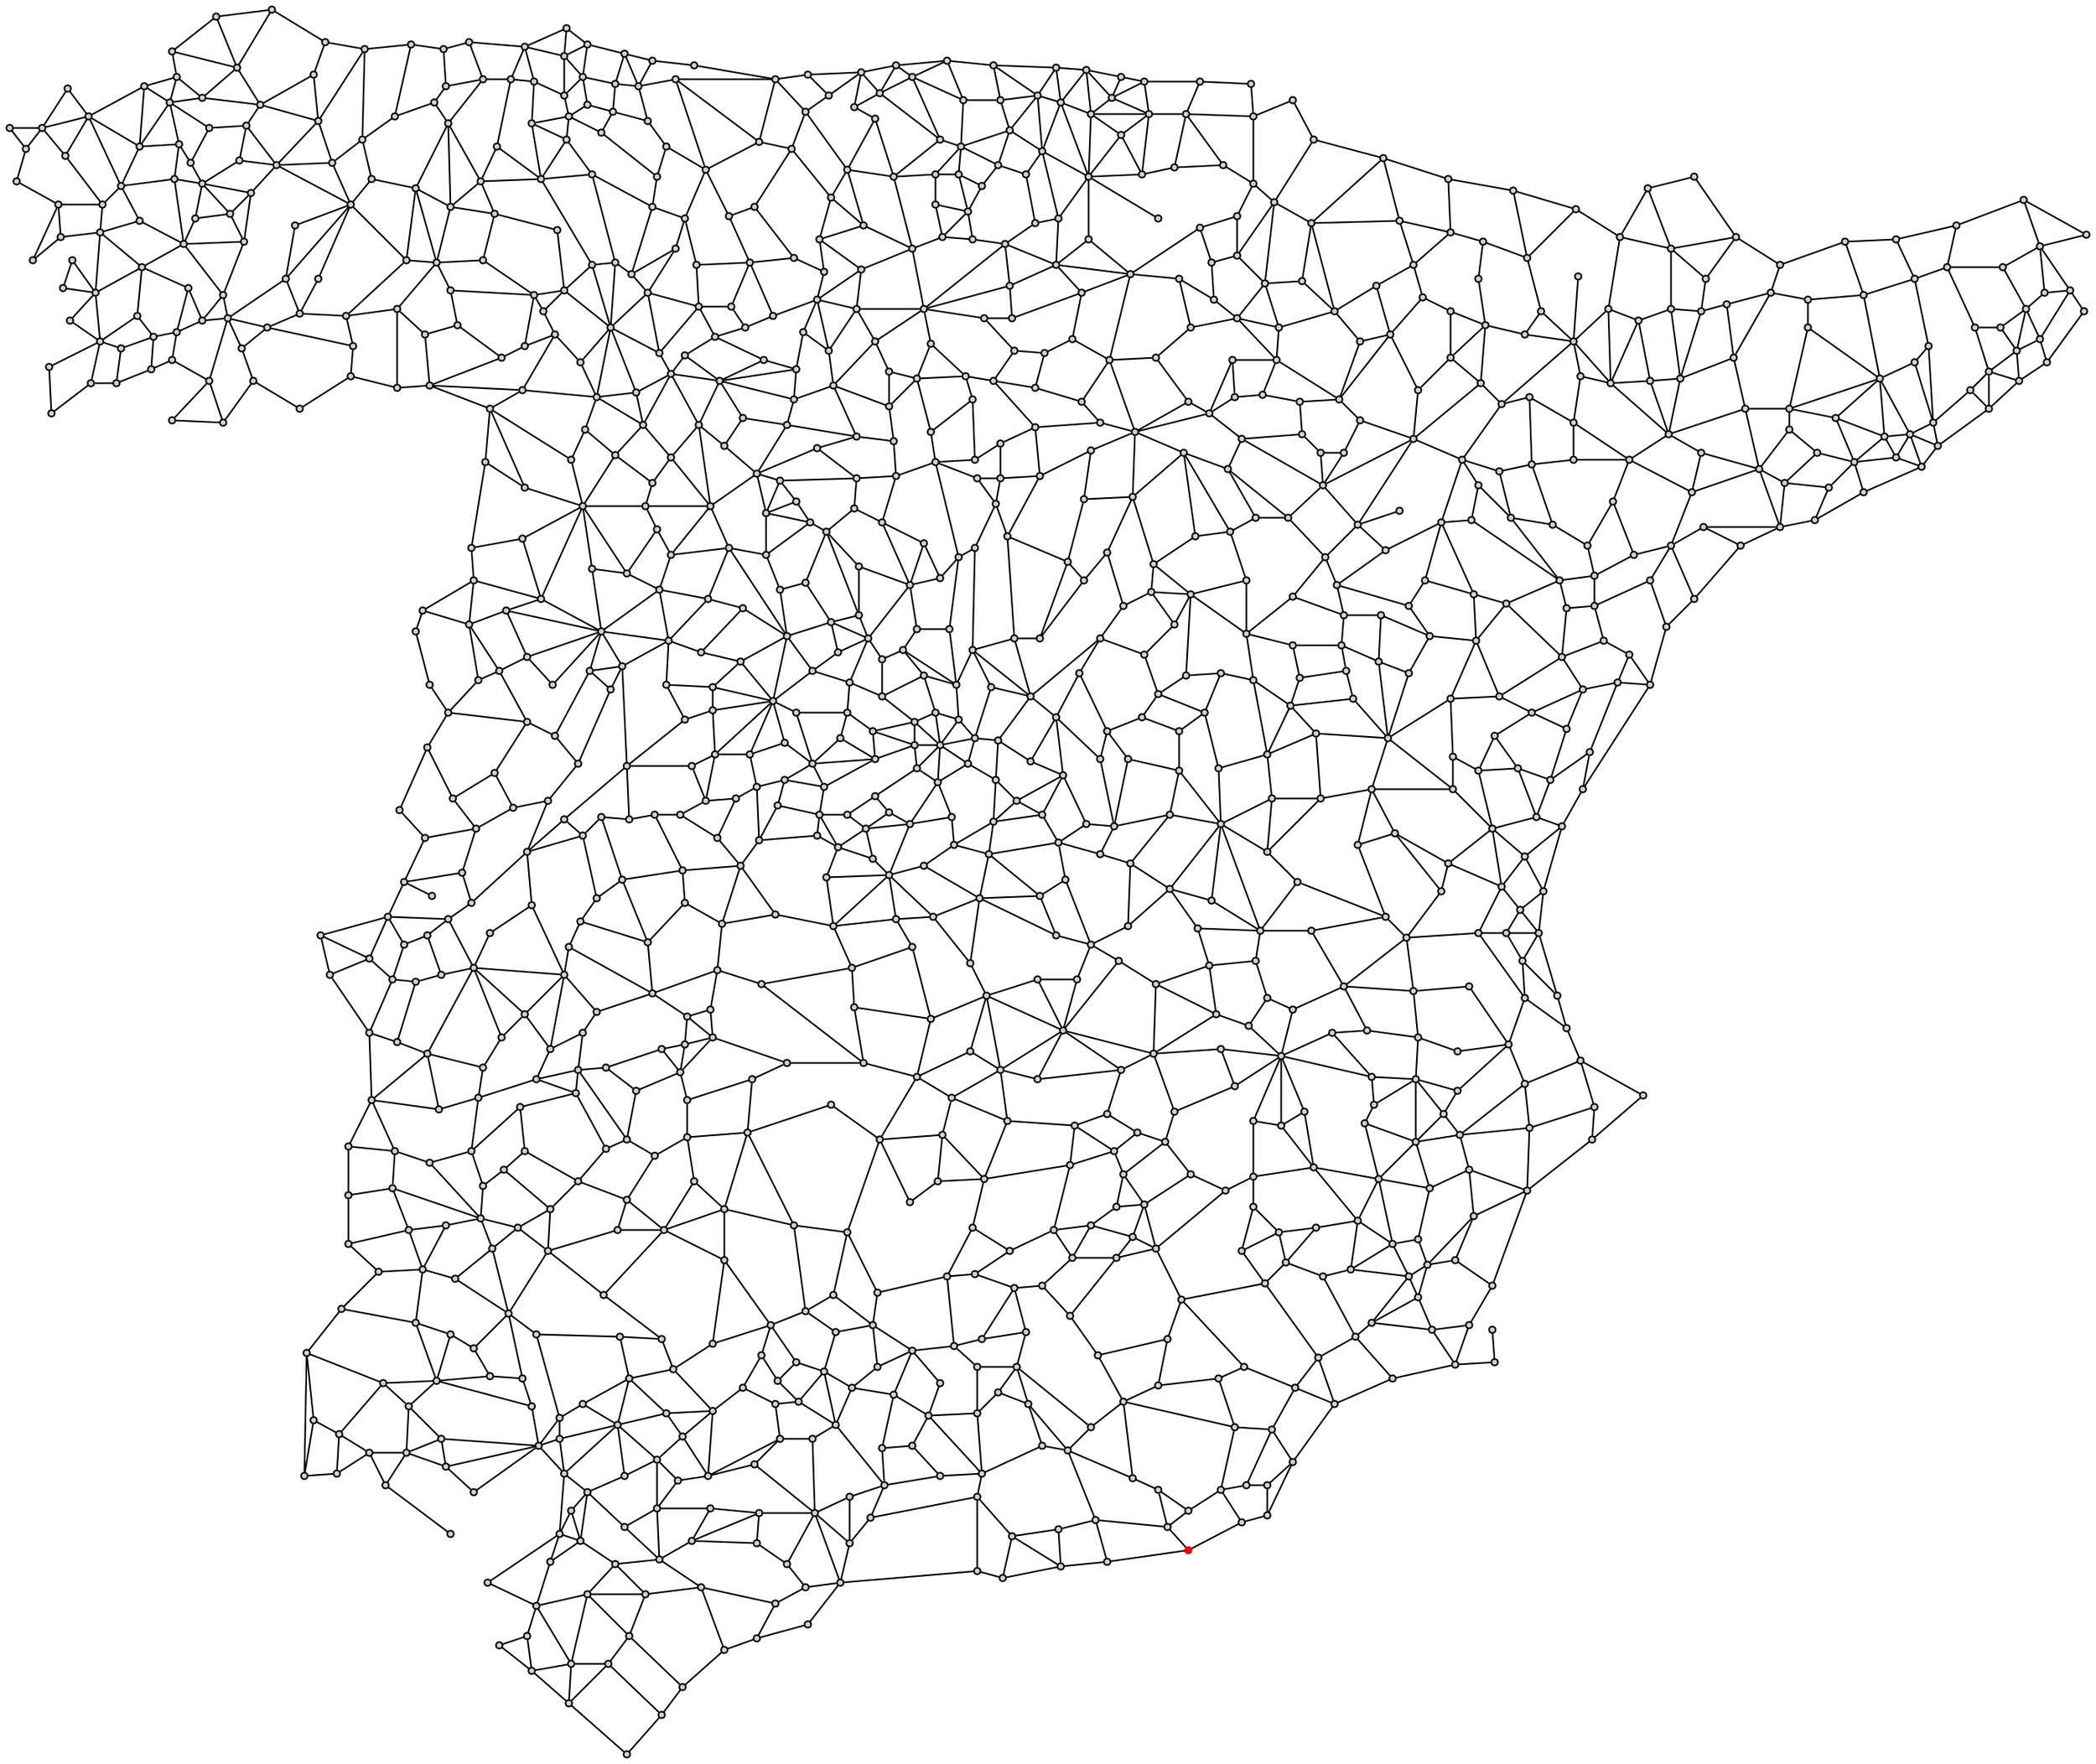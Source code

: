 digraph EDALand_large {
    layout = neato 
    scale= 0.02
    
	fontname="Helvetica,Arial,sans-serif"
	node [fontname="Helvetica,Arial,sans-serif", fontsize=19]
	edge [fontname="Helvetica,Arial,sans-serif"]
	rankdir=LR;

    node [style=filled, shape=circle, height=0.05]
    edge [dir=none]

1 [pos="8, 678!", label=""]
2 [pos="12, 692!", label=""]
3 [pos="5, 701!", label=""]
4 [pos="19, 701!", label=""]
5 [pos="30, 718!", label=""]
6 [pos="39, 706!", label=""]
7 [pos="29, 689!", label=""]
8 [pos="63, 719!", label=""]
9 [pos="74, 712!", label=""]
10 [pos="75, 734!", label=""]
11 [pos="94, 749!", label=""]
12 [pos="103, 727!", label=""]
13 [pos="118, 752!", label=""]
14 [pos="141, 738!", label=""]
15 [pos="158, 735!", label=""]
16 [pos="136, 724!", label=""]
17 [pos="113, 711!", label=""]
18 [pos="77, 723!", label=""]
19 [pos="88, 714!", label=""]
20 [pos="107, 702!", label=""]
21 [pos="120, 685!", label=""]
22 [pos="138, 704!", label=""]
23 [pos="157, 696!", label=""]
24 [pos="171, 706!", label=""]
25 [pos="178, 737!", label=""]
26 [pos="192, 735!", label=""]
27 [pos="203, 738!", label=""]
28 [pos="209, 722!", label=""]
29 [pos="193, 719!", label=""]
30 [pos="188, 712!", label=""]
31 [pos="194, 703!", label=""]
32 [pos="221, 722!", label=""]
33 [pos="227, 736!", label=""]
34 [pos="231, 721!", label=""]
35 [pos="230, 703!", label=""]
36 [pos="245, 696!", label=""]
37 [pos="244, 715!", label=""]
38 [pos="244, 732!", label=""]
39 [pos="245, 744!", label=""]
40 [pos="254, 737!", label=""]
41 [pos="252, 723!", label=""]
42 [pos="254, 711!", label=""]
43 [pos="246, 706!", label=""]
44 [pos="260, 699!", label=""]
45 [pos="265, 708!", label=""]
46 [pos="266, 720!", label=""]
47 [pos="270, 733!", label=""]
48 [pos="276, 719!", label=""]
49 [pos="282, 730!", label=""]
50 [pos="280, 704!", label=""]
51 [pos="288, 693!", label=""]
52 [pos="284, 680!", label=""]
53 [pos="292, 722!", label=""]
54 [pos="300, 728!", label=""]
55 [pos="335, 722!", label=""]
56 [pos="305, 683!", label=""]
57 [pos="328, 695!", label=""]
58 [pos="342, 692!", label=""]
59 [pos="348, 708!", label=""]
60 [pos="349, 724!", label=""]
61 [pos="358, 715!", label=""]
62 [pos="372, 725!", label=""]
63 [pos="369, 710!", label=""]
64 [pos="387, 728!", label=""]
65 [pos="380, 716!", label=""]
66 [pos="394, 723!", label=""]
67 [pos="409, 730!", label=""]
68 [pos="416, 713!", label=""]
69 [pos="61, 693!", label=""]
70 [pos="78, 694!", label=""]
71 [pos="76, 679!", label=""]
72 [pos="88, 677!", label=""]
73 [pos="83, 686!", label=""]
74 [pos="91, 701!", label=""]
75 [pos="104, 687!", label=""]
76 [pos="109, 673!", label=""]
77 [pos="100, 664!", label=""]
78 [pos="106, 652!", label=""]
79 [pos="85, 662!", label=""]
80 [pos="80, 651!", label=""]
81 [pos="53, 676!", label=""]
82 [pos="61, 661!", label=""]
83 [pos="45, 668!", label=""]
84 [pos="26, 668!", label=""]
85 [pos="15, 644!", label=""]
86 [pos="27, 654!", label=""]
87 [pos="44, 656!", label=""]
88 [pos="62, 641!", label=""]
89 [pos="42, 630!", label=""]
90 [pos="44, 609!", label=""]
91 [pos="60, 620!", label=""]
92 [pos="22, 598!", label=""]
93 [pos="23, 578!", label=""]
94 [pos="40, 591!", label=""]
95 [pos="51, 591!", label=""]
96 [pos="53, 606!", label=""]
97 [pos="66, 597!", label=""]
98 [pos="67, 611!", label=""]
99 [pos="82, 632!", label=""]
100 [pos="97, 629!", label=""]
101 [pos="88, 618!", label=""]
102 [pos="99, 619!", label=""]
103 [pos="77, 613!", label=""]
104 [pos="75, 601!", label=""]
105 [pos="75, 575!", label=""]
106 [pos="91, 592!", label=""]
107 [pos="97, 574!", label=""]
108 [pos="110, 592!", label=""]
109 [pos="105, 606!", label=""]
110 [pos="116, 615!", label=""]
111 [pos="124, 636!", label=""]
112 [pos="130, 621!", label=""]
113 [pos="150, 620!", label=""]
114 [pos="153, 607!", label=""]
115 [pos="152, 594!", label=""]
116 [pos="130, 580!", label=""]
117 [pos="172, 589!", label=""]
118 [pos="186, 590!", label=""]
119 [pos="212, 580!", label=""]
120 [pos="210, 557!", label=""]
121 [pos="227, 546!", label=""]
122 [pos="204, 520!", label=""]
123 [pos="252, 538!", label=""]
124 [pos="247, 558!", label=""]
125 [pos="240, 612!", label=""]
126 [pos="258, 585!", label=""]
127 [pos="253, 571!", label=""]
128 [pos="251, 600!", label=""]
129 [pos="227, 607!", label=""]
130 [pos="217, 602!", label=""]
131 [pos="198, 616!", label=""]
132 [pos="195, 631!", label=""]
133 [pos="231, 629!", label=""]
134 [pos="184, 612!", label=""]
135 [pos="172, 623!", label=""]
136 [pos="176, 644!", label=""]
137 [pos="189, 643!", label=""]
138 [pos="180, 675!", label=""]
139 [pos="195, 667!", label=""]
140 [pos="161, 679!", label=""]
141 [pos="152, 668!", label=""]
142 [pos="138, 636!", label=""]
143 [pos="144, 686!", label=""]
144 [pos="209, 644!", label=""]
145 [pos="214, 664!", label=""]
146 [pos="208, 678!", label=""]
147 [pos="215, 693!", label=""]
148 [pos="234, 679!", label=""]
149 [pos="256, 681!", label=""]
150 [pos="282, 667!", label=""]
151 [pos="296, 662!", label=""]
152 [pos="256, 642!", label=""]
153 [pos="244, 631!", label=""]
154 [pos="235, 622!", label=""]
155 [pos="241, 657!", label=""]
156 [pos="266, 643!", label=""]
157 [pos="273, 638!", label=""]
158 [pos="264, 615!", label=""]
159 [pos="285, 604!", label=""]
160 [pos="292, 649!", label=""]
161 [pos="280, 630!", label=""]
162 [pos="302, 624!", label=""]
163 [pos="301, 642!", label=""]
164 [pos="324, 643!", label=""]
165 [pos="326, 667!", label=""]
166 [pos="315, 663!", label=""]
167 [pos="343, 645!", label=""]
168 [pos="353, 627!", label=""]
169 [pos="334, 620!", label=""]
170 [pos="316, 624!", label=""]
171 [pos="322, 615!", label=""]
172 [pos="309, 611!", label=""]
173 [pos="296, 603!", label=""]
174 [pos="290, 595!", label=""]
175 [pos="311, 592!", label=""]
176 [pos="330, 601!", label=""]
177 [pos="344, 597!", label=""]
178 [pos="347, 613!", label=""]
179 [pos="358, 605!", label=""]
180 [pos="370, 623!", label=""]
181 [pos="356, 639!", label=""]
182 [pos="354, 653!", label=""]
183 [pos="359, 671!", label=""]
184 [pos="373, 659!", label=""]
185 [pos="366, 683!", label=""]
186 [pos="386, 680!", label=""]
187 [pos="394, 649!", label=""]
188 [pos="372, 640!", label=""]
189 [pos="378, 609!", label=""]
190 [pos="399, 623!", label=""]
191 [pos="378, 705!", label=""]
192 [pos="406, 696!", label=""]
193 [pos="404, 681!", label=""]
194 [pos="414, 681!", label=""]
195 [pos="418, 665!", label=""]
196 [pos="404, 668!", label=""]
197 [pos="407, 654!", label=""]
198 [pos="420, 653!", label=""]
199 [pos="434, 651!", label=""]
200 [pos="447, 660!", label=""]
201 [pos="443, 681!", label=""]
202 [pos="431, 685!", label=""]
203 [pos="424, 676!", label=""]
204 [pos="415, 693!", label=""]
205 [pos="436, 700!", label=""]
206 [pos="429, 728!", label=""]
207 [pos="448, 715!", label=""]
208 [pos="432, 713!", label=""]
209 [pos="456, 727!", label=""]
210 [pos="450, 691!", label=""]
211 [pos="470, 680!", label=""]
212 [pos="457, 662!", label=""]
213 [pos="471, 707!", label=""]
214 [pos="458, 712!", label=""]
215 [pos="469, 726!", label=""]
216 [pos="480, 714!", label=""]
217 [pos="484, 723!", label=""]
218 [pos="484, 698!", label=""]
219 [pos="496, 707!", label=""]
220 [pos="493, 681!", label=""]
221 [pos="494, 721!", label=""]
222 [pos="518, 721!", label=""]
223 [pos="507, 684!", label=""]
224 [pos="512, 707!", label=""]
225 [pos="528, 685!", label=""]
226 [pos="541, 706!", label=""]
227 [pos="540, 720!", label=""]
228 [pos="558, 713!", label=""]
229 [pos="567, 696!", label=""]
230 [pos="550, 669!", label=""]
231 [pos="541, 677!", label=""]
232 [pos="566, 660!", label=""]
233 [pos="597, 688!", label=""]
234 [pos="604, 661!", label=""]
235 [pos="626, 656!", label=""]
236 [pos="625, 679!", label=""]
237 [pos="640, 652!", label=""]
238 [pos="659, 645!", label=""]
239 [pos="653, 674!", label=""]
240 [pos="680, 666!", label=""]
241 [pos="699, 654!", label=""]
242 [pos="711, 675!", label=""]
243 [pos="721, 649!", label=""]
244 [pos="694, 623!", label=""]
245 [pos="679, 609!", label=""]
246 [pos="681, 637!", label=""]
247 [pos="665, 622!", label=""]
248 [pos="658, 612!", label=""]
249 [pos="641, 616!", label=""]
250 [pos="638, 636!", label=""]
251 [pos="626, 622!", label=""]
252 [pos="614, 628!", label=""]
253 [pos="610, 642!", label=""]
254 [pos="594, 633!", label=""]
255 [pos="562, 635!", label=""]
256 [pos="576, 622!", label=""]
257 [pos="600, 612!", label=""]
258 [pos="587, 609!", label=""]
259 [pos="626, 602!", label=""]
260 [pos="639, 591!", label=""]
261 [pos="648, 582!", label=""]
262 [pos="660, 585!", label=""]
263 [pos="679, 574!", label=""]
264 [pos="682, 594!", label=""]
265 [pos="695, 591!", label=""]
266 [pos="707, 618!", label=""]
267 [pos="721, 623!", label=""]
268 [pos="725, 593!", label=""]
269 [pos="734, 622!", label=""]
270 [pos="736, 636!", label=""]
271 [pos="749, 654!", label=""]
272 [pos="731, 680!", label=""]
273 [pos="768, 642!", label=""]
274 [pos="796, 652!", label=""]
275 [pos="804, 629!", label=""]
276 [pos="818, 653!", label=""]
277 [pos="826, 636!", label=""]
278 [pos="840, 641!", label=""]
279 [pos="844, 659!", label=""]
280 [pos="873, 670!", label=""]
281 [pos="880, 650!", label=""]
282 [pos="900, 655!", label=""]
283 [pos="882, 630!", label=""]
284 [pos="893, 631!", label=""]
285 [pos="899, 622!", label=""]
286 [pos="883, 600!", label=""]
287 [pos="880, 610!", label=""]
288 [pos="874, 623!", label=""]
289 [pos="863, 615!", label=""]
290 [pos="870, 605!", label=""]
291 [pos="871, 592!", label=""]
292 [pos="858, 596!", label=""]
293 [pos="852, 615!", label=""]
294 [pos="864, 641!", label=""]
295 [pos="858, 580!", label=""]
296 [pos="850, 588!", label=""]
297 [pos="836, 564!", label=""]
298 [pos="834, 574!", label=""]
299 [pos="832, 607!", label=""]
300 [pos="826, 600!", label=""]
301 [pos="829, 555!", label=""]
302 [pos="824, 569!", label=""]
303 [pos="818, 559!", label=""]
304 [pos="804, 544!", label=""]
305 [pos="800, 557!", label=""]
306 [pos="813, 568!", label=""]
307 [pos="811, 593!", label=""]
308 [pos="780, 627!", label=""]
309 [pos="764, 630!", label=""]
310 [pos="745, 625!", label=""]
311 [pos="748, 602!", label=""]
312 [pos="753, 580!", label=""]
313 [pos="772, 580!", label=""]
314 [pos="780, 615!", label=""]
315 [pos="792, 576!", label=""]
316 [pos="772, 571!", label=""]
317 [pos="784, 561!", label=""]
318 [pos="789, 546!", label=""]
319 [pos="783, 532!", label=""]
320 [pos="768, 529!", label=""]
321 [pos="770, 548!", label=""]
322 [pos="759, 554!", label=""]
323 [pos="712, 592!", label=""]
324 [pos="720, 569!", label=""]
325 [pos="734, 561!", label=""]
326 [pos="730, 544!", label=""]
327 [pos="751, 521!", label=""]
328 [pos="735, 529!", label=""]
329 [pos="721, 521!", label=""]
330 [pos="731, 498!", label=""]
331 [pos="712, 506!", label=""]
332 [pos="705, 517!", label=""]
333 [pos="696, 540!", label=""]
334 [pos="703, 558!", label=""]
335 [pos="679, 558!", label=""]
336 [pos="661, 556!", label=""]
337 [pos="670, 530!", label=""]
338 [pos="685, 521!", label=""]
339 [pos="688, 508!", label=""]
340 [pos="688, 495!", label=""]
341 [pos="719, 486!", label=""]
342 [pos="712, 461!", label=""]
343 [pos="703, 474!", label=""]
344 [pos="692, 480!", label=""]
345 [pos="698, 462!", label=""]
346 [pos="683, 416!", label=""]
347 [pos="674, 473!", label=""]
348 [pos="676, 494!", label=""]
349 [pos="673, 506!", label=""]
350 [pos="652, 533!", label=""]
351 [pos="647, 553!", label=""]
352 [pos="631, 558!", label=""]
353 [pos="610, 567!", label=""]
354 [pos="612, 588!", label=""]
355 [pos="578, 584!", label=""]
356 [pos="551, 601!", label=""]
357 [pos="552, 615!", label=""]
358 [pos="546, 634!", label=""]
359 [pos="534, 646!", label=""]
360 [pos="534, 663!", label=""]
361 [pos="518, 658!", label=""]
362 [pos="524, 627!", label=""]
363 [pos="534, 619!", label=""]
364 [pos="509, 636!", label=""]
365 [pos="488, 638!", label=""]
366 [pos="500, 662!", label=""]
367 [pos="470, 653!", label=""]
368 [pos="456, 642!", label=""]
369 [pos="467, 630!", label=""]
370 [pos="436, 633!", label=""]
371 [pos="437, 619!", label=""]
372 [pos="463, 610!", label=""]
373 [pos="479, 601!", label=""]
374 [pos="499, 602!", label=""]
375 [pos="513, 583!", label=""]
376 [pos="532, 601!", label=""]
377 [pos="533, 585!", label=""]
378 [pos="545, 586!", label=""]
379 [pos="438, 605!", label=""]
380 [pos="451, 604!", label=""]
381 [pos="425, 619!", label=""]
382 [pos="396, 593!", label=""]
383 [pos="417, 594!", label=""]
384 [pos="429, 592!", label=""]
385 [pos="447, 589!", label=""]
386 [pos="467, 583!", label=""]
387 [pos="490, 570!", label=""]
388 [pos="511, 561!", label=""]
389 [pos="536, 567!", label=""]
390 [pos="562, 569!", label=""]
391 [pos="561, 583!", label=""]
392 [pos="570, 561!", label=""]
393 [pos="580, 561!", label=""]
394 [pos="571, 547!", label=""]
395 [pos="587, 575!", label=""]
396 [pos="586, 530!", label=""]
397 [pos="604, 536!", label=""]
398 [pos="622, 531!", label=""]
399 [pos="635, 532!", label=""]
400 [pos="638, 547!", label=""]
401 [pos="650, 496!", label=""]
402 [pos="636, 500!", label=""]
403 [pos="637, 480!", label=""]
404 [pos="615, 506!", label=""]
405 [pos="608, 495!", label=""]
406 [pos="617, 482!", label=""]
407 [pos="626, 455!", label=""]
408 [pos="647, 456!", label=""]
409 [pos="661, 449!", label=""]
410 [pos="683, 459!", label=""]
411 [pos="686, 432!", label=""]
412 [pos="676, 442!", label=""]
413 [pos="669, 420!", label=""]
414 [pos="663, 404!", label=""]
415 [pos="674, 400!", label=""]
416 [pos="655, 425!", label=""]
417 [pos="645, 439!", label=""]
418 [pos="638, 424!", label=""]
419 [pos="644, 399!", label=""]
420 [pos="627, 430!", label=""]
421 [pos="627, 416!", label=""]
422 [pos="599, 438!", label=""]
423 [pos="608, 466!", label=""]
424 [pos="595, 471!", label=""]
425 [pos="596, 491!", label=""]
426 [pos="580, 491!", label=""]
427 [pos="577, 504!", label=""]
428 [pos="598, 519!", label=""]
429 [pos="572, 516!", label=""]
430 [pos="556, 533!", label=""]
431 [pos="530, 554!", label=""]
432 [pos="542, 533!", label=""]
433 [pos="558, 499!", label=""]
434 [pos="531, 527!", label=""]
435 [pos="538, 506!", label=""]
436 [pos="516, 525!", label=""]
437 [pos="498, 513!", label=""]
438 [pos="489, 542!", label=""]
439 [pos="471, 562!", label=""]
440 [pos="447, 572!", label=""]
441 [pos="449, 551!", label=""]
442 [pos="432, 565!", label=""]
443 [pos="421, 558!", label=""]
444 [pos="404, 557!", label=""]
445 [pos="402, 570!", label=""]
446 [pos="384, 581!", label=""]
447 [pos="360, 590!", label=""]
448 [pos="370, 568!", label=""]
449 [pos="386, 566!", label=""]
450 [pos="343, 584!", label=""]
451 [pos="340, 573!", label=""]
452 [pos="327, 552!", label=""]
453 [pos="321, 576!", label=""]
454 [pos="313, 564!", label=""]
455 [pos="302, 573!", label=""]
456 [pos="275, 587!", label=""]
457 [pos="278, 573!", label=""]
458 [pos="290, 559!", label=""]
459 [pos="266, 560!", label=""]
460 [pos="282, 548!", label=""]
461 [pos="279, 538!", label=""]
462 [pos="307, 538!", label=""]
463 [pos="353, 563!", label=""]
464 [pos="370, 550!", label=""]
465 [pos="387, 551!", label=""]
466 [pos="226, 524!", label=""]
467 [pos="226, 588!", label=""]
468 [pos="234, 498!", label=""]
469 [pos="256, 511!", label=""]
470 [pos="271, 509!", label=""]
471 [pos="284, 528!", label=""]
472 [pos="290, 517!", label=""]
473 [pos="315, 520!", label=""]
474 [pos="331, 517!", label=""]
475 [pos="331, 535!", label=""]
476 [pos="344, 540!", label=""]
477 [pos="337, 549!", label=""]
478 [pos="350, 531!", label=""]
479 [pos="369, 537!", label=""]
480 [pos="381, 531!", label=""]
481 [pos="399, 522!", label=""]
482 [pos="393, 504!", label=""]
483 [pos="414, 516!", label=""]
484 [pos="430, 539!", label=""]
485 [pos="432, 550!", label=""]
486 [pos="435, 525!", label=""]
487 [pos="461, 514!", label=""]
488 [pos="468, 541!", label=""]
489 [pos="478, 518!", label=""]
490 [pos="449, 481!", label=""]
491 [pos="485, 495!", label=""]
492 [pos="497, 501!", label=""]
493 [pos="514, 500!", label=""]
494 [pos="507, 487!", label=""]
495 [pos="538, 483!", label=""]
496 [pos="260, 484!", label=""]
497 [pos="285, 502!", label=""]
498 [pos="306, 498!", label=""]
499 [pos="321, 494!", label=""]
500 [pos="337, 502!", label=""]
501 [pos="340, 482!", label=""]
502 [pos="348, 505!", label=""]
503 [pos="371, 491!", label=""]
504 [pos="371, 512!", label=""]
505 [pos="359, 488!", label=""]
506 [pos="362, 475!", label=""]
507 [pos="396, 485!", label=""]
508 [pos="390, 476!", label=""]
509 [pos="410, 485!", label=""]
510 [pos="420, 476!", label=""]
511 [pos="438, 481!", label=""]
512 [pos="445, 456!", label=""]
513 [pos="475, 481!", label=""]
514 [pos="494, 474!", label=""]
515 [pos="466, 466!", label=""]
516 [pos="456, 447!", label=""]
517 [pos="478, 441!", label=""]
518 [pos="500, 457!", label=""]
519 [pos="512, 465!", label=""]
520 [pos="527, 466!", label=""]
521 [pos="541, 463!", label=""]
522 [pos="558, 478!", label=""]
523 [pos="561, 464!", label=""]
524 [pos="579, 478!", label=""]
525 [pos="581, 467!", label=""]
526 [pos="584, 455!", label=""]
527 [pos="557, 452!", label=""]
528 [pos="568, 440!", label=""]
529 [pos="570, 412!", label=""]
530 [pos="547, 431!", label=""]
531 [pos="549, 412!", label=""]
532 [pos="547, 389!", label=""]
533 [pos="527, 401!", label=""]
534 [pos="526, 425!", label=""]
535 [pos="520, 449!", label=""]
536 [pos="592, 416!", label=""]
537 [pos="602, 397!", label=""]
538 [pos="625, 384!", label=""]
539 [pos="622, 372!", label=""]
540 [pos="658, 387!", label=""]
541 [pos="666, 372!", label=""]
542 [pos="648, 374!", label=""]
543 [pos="638, 354!", label=""]
544 [pos="664, 354!", label=""]
545 [pos="656, 364!", label=""]
546 [pos="650, 354!", label=""]
547 [pos="657, 342!", label=""]
548 [pos="672, 327!", label=""]
549 [pos="658, 326!", label=""]
550 [pos="676, 313!", label=""]
551 [pos="651, 306!", label=""]
552 [pos="682, 299!", label=""]
553 [pos="709, 284!", label=""]
554 [pos="688, 279!", label=""]
555 [pos="687, 265!", label=""]
556 [pos="660, 270!", label=""]
557 [pos="658, 289!", label=""]
558 [pos="205, 506!", label=""]
559 [pos="203, 487!", label=""]
560 [pos="183, 493!", label=""]
561 [pos="180, 484!", label=""]
562 [pos="186, 461!", label=""]
563 [pos="194, 449!", label=""]
564 [pos="207, 463!", label=""]
565 [pos="216, 467!", label=""]
566 [pos="219, 493!", label=""]
567 [pos="228, 473!", label=""]
568 [pos="239, 461!", label=""]
569 [pos="228, 445!", label=""]
570 [pos="214, 423!", label=""]
571 [pos="196, 412!", label=""]
572 [pos="185, 434!", label=""]
573 [pos="173, 407!", label=""]
574 [pos="184, 395!", label=""]
575 [pos="206, 399!", label=""]
576 [pos="222, 408!", label=""]
577 [pos="237, 411!", label=""]
578 [pos="250, 427!", label=""]
579 [pos="255, 467!", label=""]
580 [pos="269, 469!", label=""]
581 [pos="264, 459!", label=""]
582 [pos="289, 480!", label=""]
583 [pos="303, 475!", label=""]
584 [pos="320, 471!", label=""]
585 [pos="308, 460!", label=""]
586 [pos="288, 461!", label=""]
587 [pos="296, 446!", label=""]
588 [pos="308, 450!", label=""]
589 [pos="334, 454!", label=""]
590 [pos="309, 431!", label=""]
591 [pos="324, 431!", label=""]
592 [pos="339, 436!", label=""]
593 [pos="344, 449!", label=""]
594 [pos="351, 467!", label=""]
595 [pos="367, 462!", label=""]
596 [pos="375, 481!", label=""]
597 [pos="381, 456!", label=""]
598 [pos="200, 380!", label=""]
599 [pos="175, 376!", label=""]
600 [pos="168, 361!", label=""]
601 [pos="160, 343!", label=""]
602 [pos="139, 353!", label=""]
603 [pos="143, 336!", label=""]
604 [pos="160, 311!", label=""]
605 [pos="170, 334!", label=""]
606 [pos="175, 349!", label=""]
607 [pos="194, 360!", label=""]
608 [pos="187, 370!", label=""]
609 [pos="204, 367!", label=""]
610 [pos="205, 339!", label=""]
611 [pos="191, 336!", label=""]
612 [pos="172, 307!", label=""]
613 [pos="185, 302!", label=""]
614 [pos="209, 296!", label=""]
615 [pos="217, 309!", label=""]
616 [pos="227, 319!", label=""]
617 [pos="244, 336!", label=""]
618 [pos="230, 366!", label=""]
619 [pos="228, 389!", label=""]
620 [pos="244, 403!", label=""]
621 [pos="271, 426!", label=""]
622 [pos="272, 403!", label=""]
623 [pos="252, 396!", label=""]
624 [pos="260, 404!", label=""]
625 [pos="269, 377!", label=""]
626 [pos="258, 369!", label=""]
627 [pos="251, 359!", label=""]
628 [pos="246, 348!", label=""]
629 [pos="282, 328!", label=""]
630 [pos="280, 350!", label=""]
631 [pos="295, 381!", label=""]
632 [pos="283, 405!", label=""]
633 [pos="294, 405!", label=""]
634 [pos="305, 411!", label=""]
635 [pos="299, 426!", label=""]
636 [pos="310, 395!", label=""]
637 [pos="318, 412!", label=""]
638 [pos="327, 417!", label=""]
639 [pos="339, 420!", label=""]
640 [pos="351, 427!", label=""]
641 [pos="363, 438!", label=""]
642 [pos="366, 449!", label=""]
643 [pos="399, 465!", label=""]
644 [pos="413, 461!", label=""]
645 [pos="406, 435!", label=""]
646 [pos="404, 449!", label=""]
647 [pos="414, 446!", label=""]
648 [pos="421, 438!", label=""]
649 [pos="418, 427!", label=""]
650 [pos="405, 419!", label=""]
651 [pos="396, 425!", label=""]
652 [pos="395, 435!", label=""]
653 [pos="395, 445!", label=""]
654 [pos="377, 441!", label=""]
655 [pos="378, 429!", label=""]
656 [pos="356, 417!", label=""]
657 [pos="354, 405!", label=""]
658 [pos="328, 394!", label=""]
659 [pos="320, 383!", label=""]
660 [pos="312, 358!", label=""]
661 [pos="335, 362!", label=""]
662 [pos="360, 357!", label=""]
663 [pos="357, 378!", label=""]
664 [pos="362, 391!", label=""]
665 [pos="366, 405!", label=""]
666 [pos="378, 413!", label=""]
667 [pos="393, 401!", label=""]
668 [pos="374, 399!", label=""]
669 [pos="384, 379!", label=""]
670 [pos="412, 392!", label=""]
671 [pos="411, 404!", label=""]
672 [pos="429, 402!", label=""]
673 [pos="431, 437!", label=""]
674 [pos="445, 428!", label=""]
675 [pos="430, 420!", label=""]
676 [pos="439, 411!", label=""]
677 [pos="459, 422!", label=""]
678 [pos="475, 429!", label=""]
679 [pos="469, 401!", label=""]
680 [pos="450, 405!", label=""]
681 [pos="457, 393!", label=""]
682 [pos="427, 388!", label=""]
683 [pos="460, 377!", label=""]
684 [pos="481, 400!", label=""]
685 [pos="509, 424!", label=""]
686 [pos="509, 441!", label=""]
687 [pos="505, 405!", label=""]
688 [pos="488, 384!", label=""]
689 [pos="475, 388!", label=""]
690 [pos="505, 373!", label=""]
691 [pos="523, 368!", label=""]
692 [pos="544, 355!", label=""]
693 [pos="560, 376!", label=""]
694 [pos="566, 355!", label=""]
695 [pos="598, 361!", label=""]
696 [pos="586, 392!", label=""]
697 [pos="607, 352!", label=""]
698 [pos="610, 329!", label=""]
699 [pos="612, 309!", label=""]
700 [pos="580, 331!", label=""]
701 [pos="590, 312!", label=""]
702 [pos="611, 291!", label=""]
703 [pos="629, 286!", label=""]
704 [pos="623, 276!", label=""]
705 [pos="630, 267!", label=""]
706 [pos="611, 264!", label=""]
707 [pos="634, 252!", label=""]
708 [pos="659, 243!", label=""]
709 [pos="636, 232!", label=""]
710 [pos="644, 202!", label=""]
711 [pos="628, 213!", label=""]
712 [pos="608, 206!", label=""]
713 [pos="612, 197!", label=""]
714 [pos="612, 222!", label=""]
715 [pos="601, 220!", label=""]
716 [pos="583, 209!", label=""]
717 [pos="592, 186!", label=""]
718 [pos="618, 183!", label=""]
719 [pos="634, 185!", label=""]
720 [pos="628, 168!", label=""]
721 [pos="645, 169!", label=""]
722 [pos="644, 183!", label=""]
723 [pos="586, 230!", label=""]
724 [pos="595, 248!", label=""]
725 [pos="589, 272!", label=""]
726 [pos="592, 292!", label=""]
727 [pos="575, 311!", label=""]
728 [pos="553, 301!", label=""]
729 [pos="563, 277!", label=""]
730 [pos="553, 271!", label=""]
731 [pos="541, 273!", label=""]
732 [pos="567, 253!", label=""]
733 [pos="568, 227!", label=""]
734 [pos="571, 206!", label=""]
735 [pos="585, 180!", label=""]
736 [pos="601, 162!", label=""]
737 [pos="569, 171!", label=""]
738 [pos="576, 151!", label=""]
739 [pos="555, 212!", label=""]
740 [pos="541, 236!", label=""]
741 [pos="536, 217!", label=""]
742 [pos="546, 203!", label=""]
743 [pos="541, 249!", label=""]
744 [pos="533, 288!", label=""]
745 [pos="527, 304!", label=""]
746 [pos="539, 314!", label=""]
747 [pos="547, 326!", label=""]
748 [pos="558, 321!", label=""]
749 [pos="542, 342!", label=""]
750 [pos="517, 356!", label=""]
751 [pos="522, 340!", label=""]
752 [pos="525, 319!", label=""]
753 [pos="499, 332!", label=""]
754 [pos="487, 357!", label=""]
755 [pos="471, 349!", label=""]
756 [pos="483, 342!", label=""]
757 [pos="449, 370!", label=""]
758 [pos="423, 369!", label=""]
759 [pos="456, 353!", label=""]
760 [pos="403, 361!", label=""]
761 [pos="387, 360!", label=""]
762 [pos="394, 348!", label=""]
763 [pos="419, 341!", label=""]
764 [pos="426, 327!", label=""]
765 [pos="448, 334!", label=""]
766 [pos="465, 334!", label=""]
767 [pos="459, 312!", label=""]
768 [pos="484, 295!", label=""]
769 [pos="498, 302!", label=""]
770 [pos="402, 317!", label=""]
771 [pos="368, 339!", label=""]
772 [pos="310, 338!", label=""]
773 [pos="329, 332!", label=""]
774 [pos="297, 318!", label=""]
775 [pos="307, 321!", label=""]
776 [pos="308, 309!", label=""]
777 [pos="340, 298!", label=""]
778 [pos="373, 298!", label=""]
779 [pos="369, 322!", label=""]
780 [pos="396, 292!", label=""]
781 [pos="419, 303!", label=""]
782 [pos="432, 295!", label=""]
783 [pos="448, 291!", label=""]
784 [pos="507, 277!", label=""]
785 [pos="294, 294!", label=""]
786 [pos="286, 304!", label=""]
787 [pos="262, 296!", label=""]
788 [pos="250, 295!", label=""]
789 [pos="252, 311!", label=""]
790 [pos="258, 320!", label=""]
791 [pos="238, 304!", label=""]
792 [pos="232, 291!", label=""]
793 [pos="207, 283!", label=""]
794 [pos="190, 278!", label=""]
795 [pos="161, 282!", label=""]
796 [pos="151, 262!", label=""]
797 [pos="151, 241!", label=""]
798 [pos="170, 244!", label=""]
799 [pos="171, 260!", label=""]
800 [pos="186, 255!", label=""]
801 [pos="204, 260!", label=""]
802 [pos="225, 279!", label=""]
803 [pos="227, 260!", label=""]
804 [pos="249, 285!", label=""]
805 [pos="262, 261!", label=""]
806 [pos="271, 265!", label=""]
807 [pos="275, 286!", label=""]
808 [pos="250, 247!", label=""]
809 [pos="218, 252!", label=""]
810 [pos="209, 245!", label=""]
811 [pos="208, 231!", label=""]
812 [pos="193, 228!", label=""]
813 [pos="177, 226!", label=""]
814 [pos="151, 220!", label=""]
815 [pos="183, 209!", label=""]
816 [pos="180, 186!", label=""]
817 [pos="148, 192!", label=""]
818 [pos="133, 173!", label=""]
819 [pos="136, 144!", label=""]
820 [pos="132, 120!", label=""]
821 [pos="147, 138!", label=""]
822 [pos="166, 160!", label=""]
823 [pos="189, 161!", label=""]
824 [pos="195, 181!", label=""]
825 [pos="205, 175!", label=""]
826 [pos="212, 163!", label=""]
827 [pos="177, 150!", label=""]
828 [pos="160, 130!", label=""]
829 [pos="167, 116!", label=""]
830 [pos="176, 130!", label=""]
831 [pos="193, 124!", label=""]
832 [pos="233, 133!", label=""]
833 [pos="230, 150!", label=""]
834 [pos="226, 162!", label=""]
835 [pos="220, 190!", label=""]
836 [pos="213, 218!", label=""]
837 [pos="197, 205!", label=""]
838 [pos="224, 227!", label=""]
839 [pos="238, 235!", label=""]
840 [pos="237, 217!", label=""]
841 [pos="271, 239!", label=""]
842 [pos="283, 258!", label=""]
843 [pos="297, 266!", label=""]
844 [pos="297, 282!", label=""]
845 [pos="325, 291!", label=""]
846 [pos="323, 268!", label=""]
847 [pos="380, 265!", label=""]
848 [pos="407, 267!", label=""]
849 [pos="411, 283!", label=""]
850 [pos="425, 248!", label=""]
851 [pos="405, 247!", label=""]
852 [pos="435, 273!", label=""]
853 [pos="464, 271!", label=""]
854 [pos="462, 254!", label=""]
855 [pos="481, 260!", label=""]
856 [pos="478, 276!", label=""]
857 [pos="491, 268!", label=""]
858 [pos="503, 264!", label=""]
859 [pos="514, 250!", label=""]
860 [pos="494, 237!", label=""]
861 [pos="485, 250!", label=""]
862 [pos="482, 236!", label=""]
863 [pos="489, 223!", label=""]
864 [pos="499, 218!", label=""]
865 [pos="529, 243!", label=""]
866 [pos="510, 196!", label=""]
867 [pos="537, 167!", label=""]
868 [pos="559, 158!", label=""]
869 [pos="549, 140!", label=""]
870 [pos="558, 126!", label=""]
871 [pos="538, 116!", label=""]
872 [pos="547, 116!", label=""]
873 [pos="547, 103!", label=""]
874 [pos="536, 100!", label=""]
875 [pos="527, 114!", label=""]
876 [pos="533, 141!", label=""]
877 [pos="526, 162!", label=""]
878 [pos="504, 179!", label=""]
879 [pos="500, 159!", label=""]
880 [pos="474, 172!", label=""]
881 [pos="485, 152!", label=""]
882 [pos="489, 119!", label=""]
883 [pos="500, 114!", label=""]
884 [pos="513, 105!", label=""]
885 [pos="504, 98!", label=""]
886 [pos="513, 88!", label="", color=red]
887 [pos="478, 83!", label=""]
888 [pos="473, 101!", label=""]
889 [pos="461, 131!", label=""]
890 [pos="471, 141!", label=""]
891 [pos="457, 97!", label=""]
892 [pos="458, 81!", label=""]
893 [pos="437, 94!", label=""]
894 [pos="433, 76!", label=""]
895 [pos="422, 79!", label=""]
896 [pos="422, 111!", label=""]
897 [pos="450, 133!", label=""]
898 [pos="444, 151!", label=""]
899 [pos="439, 167!", label=""]
900 [pos="431, 156!", label=""]
901 [pos="443, 182!", label=""]
902 [pos="438, 201!", label=""]
903 [pos="450, 202!", label=""]
904 [pos="462, 189!", label=""]
905 [pos="482, 214!", label=""]
906 [pos="463, 214!", label=""]
907 [pos="471, 228!", label=""]
908 [pos="455, 226!", label=""]
909 [pos="436, 217!", label=""]
910 [pos="420, 227!", label=""]
911 [pos="421, 207!", label=""]
912 [pos="409, 206!", label=""]
913 [pos="343, 228!", label=""]
914 [pos="313, 235!", label=""]
915 [pos="300, 247!", label=""]
916 [pos="287, 226!", label=""]
917 [pos="267, 226!", label=""]
918 [pos="313, 213!", label=""]
919 [pos="366, 225!", label=""]
920 [pos="379, 199!", label=""]
921 [pos="360, 198!", label=""]
922 [pos="377, 185!", label=""]
923 [pos="348, 191!", label=""]
924 [pos="333, 185!", label=""]
925 [pos="308, 177!", label=""]
926 [pos="261, 198!", label=""]
927 [pos="286, 179!", label=""]
928 [pos="268, 180!", label=""]
929 [pos="232, 181!", label=""]
930 [pos="242, 145!", label=""]
931 [pos="242, 136!", label=""]
932 [pos="244, 121!", label=""]
933 [pos="252, 151!", label=""]
934 [pos="272, 162!", label=""]
935 [pos="291, 166!", label=""]
936 [pos="308, 148!", label=""]
937 [pos="321, 158!", label=""]
938 [pos="336, 161!", label=""]
939 [pos="344, 169!", label=""]
940 [pos="356, 165!", label=""]
941 [pos="368, 158!", label=""]
942 [pos="379, 167!", label=""]
943 [pos="394, 174!", label=""]
944 [pos="412, 176!", label=""]
945 [pos="424, 179!", label=""]
946 [pos="422, 167!", label=""]
947 [pos="422, 147!", label=""]
948 [pos="424, 121!", label=""]
949 [pos="401, 146!", label=""]
950 [pos="386, 155!", label=""]
951 [pos="381, 132!", label=""]
952 [pos="394, 133!", label=""]
953 [pos="406, 120!", label=""]
954 [pos="382, 116!", label=""]
955 [pos="376, 102!", label=""]
956 [pos="367, 91!", label=""]
957 [pos="363, 74!", label=""]
958 [pos="367, 111!", label=""]
959 [pos="352, 104!", label=""]
960 [pos="361, 142!", label=""]
961 [pos="345, 152!", label=""]
962 [pos="337, 136!", label=""]
963 [pos="326, 125!", label=""]
964 [pos="328, 104!", label=""]
965 [pos="340, 82!", label=""]
966 [pos="327, 91!", label=""]
967 [pos="348, 72!", label=""]
968 [pos="335, 65!", label=""]
969 [pos="327, 50!", label=""]
970 [pos="303, 72!", label=""]
971 [pos="313, 45!", label=""]
972 [pos="295, 29!", label=""]
973 [pos="286, 17!", label=""]
974 [pos="271, 0!", label=""]
975 [pos="246, 22!", label=""]
976 [pos="263, 39!", label=""]
977 [pos="247, 39!", label=""]
978 [pos="230, 36!", label=""]
979 [pos="216, 47!", label=""]
980 [pos="228, 51!", label=""]
981 [pos="232, 64!", label=""]
982 [pos="211, 74!", label=""]
983 [pos="242, 95!", label=""]
984 [pos="254, 69!", label=""]
985 [pos="266, 82!", label=""]
986 [pos="279, 69!", label=""]
987 [pos="285, 84!", label=""]
988 [pos="299, 92!", label=""]
989 [pos="307, 106!", label=""]
990 [pos="284, 106!", label=""]
991 [pos="270, 98!", label=""]
992 [pos="254, 113!", label=""]
993 [pos="270, 120!", label=""]
994 [pos="284, 127!", label=""]
995 [pos="293, 118!", label=""]
996 [pos="306, 120!", label=""]
997 [pos="295, 137!", label=""]
998 [pos="288, 147!", label=""]
999 [pos="267, 142!", label=""]
1000 [pos="191, 136!", label=""]
1001 [pos="205, 113!", label=""]
1002 [pos="195, 95!", label=""]
1003 [pos="164, 208!", label=""]
1004 [pos="359, 280!", label=""]
1005 [pos="146, 121!", label=""]
1006 [pos="361, 182!", label=""]
1007 [pos="329, 172!", label=""]
1008 [pos="335, 151!", label=""]
1009 [pos="351, 136!", label=""]
1010 [pos="349, 56!", label=""]
1011 [pos="634, 331!", label=""]
1012 [pos="493, 447!", label=""]
1013 [pos="487, 429!", label=""]
1014 [pos="523, 643!", label=""]
1015 [pos="240, 439!", label=""]
1016 [pos="399, 383!", label=""]
1017 [pos="296, 306!", label=""]
1018 [pos="428, 460!", label=""]
1019 [pos="212, 354!", label=""]
1020 [pos="296, 367!", label=""]
1021 [pos="402, 608!", label=""]
1022 [pos="384, 596!", label=""]
1023 [pos="514, 615!", label=""]
1024 [pos="31, 618!", label=""]
1025 [pos="28, 632!", label=""]
1026 [pos="32, 644!", label=""]
1027 [pos="357, 527!", label=""]
1028 [pos="422, 550!", label=""]
1029 [pos="420, 584!", label=""]
1030 [pos="393, 238!", label=""]
1031 [pos="629, 303!", label=""]
1032 [pos="475, 574!", label=""]
1033 [pos="522, 578!", label=""]
1034 [pos="180, 333!", label=""]
1035 [pos="185, 353!", label=""]
1036 [pos="381, 472!", label=""]
1037 [pos="377, 386!", label=""]
1038 [pos="406, 507!", label=""]
1039 [pos="421, 520!", label=""]
1040 [pos="468, 506!", label=""]
1041 [pos="336, 409!", label=""]
1042 [pos="384, 406!", label=""]
1043 [pos="353, 396!", label=""]
1044 [pos="593, 280!", label=""]
1045 [pos="617, 244!", label=""]
1046 [pos="616, 211!", label=""]
1047 [pos="552, 225!", label=""]
1048 [pos="406, 160!", label=""]
1049 [pos="272, 51!", label=""]
1050 [pos="251, 92!", label=""]
1051 [pos="238, 83!", label=""]
1052 [pos="247, 105!", label=""]
1053 [pos="128, 659!", label=""]


1 -> 84 [label=""]
2 -> 1 [label=""]
2 -> 4 [label=""]
3 -> 2 [label=""]
3 -> 4 [label=""]
4 -> 5 [label=""]
4 -> 6 [label=""]
5 -> 6 [label=""]
6 -> 7 [label=""]
6 -> 69 [label=""]
7 -> 4 [label=""]
8 -> 6 [label=""]
8 -> 9 [label=""]
8 -> 18 [label=""]
9 -> 19 [label=""]
9 -> 69 [label=""]
10 -> 11 [label=""]
10 -> 12 [label=""]
11 -> 13 [label=""]
12 -> 11 [label=""]
12 -> 13 [label=""]
13 -> 14 [label=""]
14 -> 16 [label=""]
15 -> 14 [label=""]
15 -> 25 [label=""]
16 -> 17 [label=""]
16 -> 22 [label=""]
17 -> 12 [label=""]
17 -> 22 [label=""]
18 -> 9 [label=""]
18 -> 10 [label=""]
19 -> 12 [label=""]
19 -> 17 [label=""]
19 -> 18 [label=""]
20 -> 17 [label=""]
20 -> 74 [label=""]
21 -> 20 [label=""]
21 -> 76 [label=""]
21 -> 143 [label=""]
22 -> 15 [label=""]
22 -> 21 [label=""]
22 -> 143 [label=""]
23 -> 15 [label=""]
23 -> 140 [label=""]
23 -> 143 [label=""]
24 -> 23 [label=""]
24 -> 25 [label=""]
24 -> 30 [label=""]
25 -> 26 [label=""]
27 -> 26 [label=""]
27 -> 33 [label=""]
28 -> 27 [label=""]
29 -> 26 [label=""]
29 -> 28 [label=""]
29 -> 30 [label=""]
30 -> 31 [label=""]
31 -> 28 [label=""]
31 -> 138 [label=""]
32 -> 28 [label=""]
32 -> 34 [label=""]
33 -> 32 [label=""]
33 -> 34 [label=""]
33 -> 38 [label=""]
33 -> 39 [label=""]
34 -> 35 [label=""]
35 -> 36 [label=""]
35 -> 148 [label=""]
36 -> 148 [label=""]
37 -> 34 [label=""]
37 -> 38 [label=""]
37 -> 41 [label=""]
38 -> 39 [label=""]
38 -> 40 [label=""]
38 -> 41 [label=""]
40 -> 39 [label=""]
41 -> 40 [label=""]
41 -> 42 [label=""]
41 -> 46 [label=""]
42 -> 43 [label=""]
42 -> 45 [label=""]
43 -> 35 [label=""]
43 -> 36 [label=""]
43 -> 37 [label=""]
44 -> 43 [label=""]
44 -> 45 [label=""]
45 -> 46 [label=""]
46 -> 47 [label=""]
47 -> 40 [label=""]
47 -> 48 [label=""]
48 -> 46 [label=""]
48 -> 49 [label=""]
48 -> 50 [label=""]
49 -> 47 [label=""]
49 -> 54 [label=""]
50 -> 45 [label=""]
50 -> 51 [label=""]
51 -> 52 [label=""]
51 -> 56 [label=""]
52 -> 44 [label=""]
53 -> 48 [label=""]
53 -> 55 [label=""]
53 -> 57 [label=""]
54 -> 55 [label=""]
55 -> 57 [label=""]
55 -> 60 [label=""]
56 -> 53 [label=""]
56 -> 57 [label=""]
56 -> 151 [label=""]
56 -> 166 [label=""]
57 -> 58 [label=""]
58 -> 165 [label=""]
58 -> 183 [label=""]
59 -> 55 [label=""]
59 -> 58 [label=""]
59 -> 61 [label=""]
59 -> 185 [label=""]
60 -> 62 [label=""]
61 -> 60 [label=""]
61 -> 62 [label=""]
62 -> 63 [label=""]
63 -> 65 [label=""]
64 -> 62 [label=""]
64 -> 65 [label=""]
64 -> 67 [label=""]
65 -> 62 [label=""]
65 -> 66 [label=""]
65 -> 192 [label=""]
66 -> 64 [label=""]
66 -> 192 [label=""]
67 -> 66 [label=""]
67 -> 206 [label=""]
68 -> 66 [label=""]
68 -> 67 [label=""]
68 -> 208 [label=""]
69 -> 8 [label=""]
70 -> 9 [label=""]
70 -> 69 [label=""]
70 -> 73 [label=""]
71 -> 70 [label=""]
71 -> 72 [label=""]
71 -> 81 [label=""]
72 -> 75 [label=""]
72 -> 77 [label=""]
73 -> 72 [label=""]
73 -> 74 [label=""]
74 -> 9 [label=""]
75 -> 20 [label=""]
75 -> 21 [label=""]
76 -> 72 [label=""]
76 -> 77 [label=""]
77 -> 78 [label=""]
77 -> 79 [label=""]
78 -> 76 [label=""]
79 -> 72 [label=""]
79 -> 80 [label=""]
80 -> 71 [label=""]
80 -> 78 [label=""]
80 -> 82 [label=""]
81 -> 6 [label=""]
81 -> 69 [label=""]
81 -> 82 [label=""]
82 -> 87 [label=""]
83 -> 7 [label=""]
83 -> 81 [label=""]
83 -> 84 [label=""]
84 -> 85 [label=""]
84 -> 86 [label=""]
86 -> 85 [label=""]
86 -> 87 [label=""]
87 -> 83 [label=""]
87 -> 88 [label=""]
88 -> 80 [label=""]
88 -> 91 [label=""]
89 -> 87 [label=""]
89 -> 88 [label=""]
89 -> 90 [label=""]
89 -> 1025 [label=""]
90 -> 91 [label=""]
90 -> 92 [label=""]
90 -> 94 [label=""]
90 -> 96 [label=""]
90 -> 1024 [label=""]
92 -> 93 [label=""]
94 -> 93 [label=""]
94 -> 95 [label=""]
95 -> 97 [label=""]
96 -> 95 [label=""]
96 -> 98 [label=""]
97 -> 104 [label=""]
98 -> 91 [label=""]
98 -> 97 [label=""]
98 -> 103 [label=""]
99 -> 88 [label=""]
99 -> 103 [label=""]
100 -> 78 [label=""]
100 -> 80 [label=""]
100 -> 102 [label=""]
101 -> 99 [label=""]
101 -> 100 [label=""]
102 -> 101 [label=""]
102 -> 106 [label=""]
102 -> 111 [label=""]
103 -> 101 [label=""]
103 -> 104 [label=""]
105 -> 106 [label=""]
106 -> 104 [label=""]
106 -> 107 [label=""]
107 -> 105 [label=""]
107 -> 108 [label=""]
108 -> 116 [label=""]
109 -> 102 [label=""]
109 -> 108 [label=""]
109 -> 110 [label=""]
110 -> 102 [label=""]
110 -> 114 [label=""]
111 -> 1053 [label=""]
112 -> 110 [label=""]
112 -> 111 [label=""]
112 -> 113 [label=""]
113 -> 135 [label=""]
114 -> 113 [label=""]
115 -> 114 [label=""]
115 -> 116 [label=""]
117 -> 115 [label=""]
117 -> 118 [label=""]
118 -> 119 [label=""]
118 -> 134 [label=""]
119 -> 120 [label=""]
119 -> 467 [label=""]
120 -> 121 [label=""]
121 -> 119 [label=""]
122 -> 120 [label=""]
122 -> 466 [label=""]
123 -> 121 [label=""]
123 -> 124 [label=""]
123 -> 459 [label=""]
123 -> 461 [label=""]
123 -> 468 [label=""]
123 -> 469 [label=""]
123 -> 470 [label=""]
124 -> 119 [label=""]
124 -> 127 [label=""]
125 -> 128 [label=""]
125 -> 129 [label=""]
125 -> 154 [label=""]
126 -> 128 [label=""]
126 -> 158 [label=""]
126 -> 456 [label=""]
126 -> 457 [label=""]
127 -> 126 [label=""]
130 -> 118 [label=""]
130 -> 129 [label=""]
131 -> 130 [label=""]
132 -> 131 [label=""]
132 -> 133 [label=""]
133 -> 129 [label=""]
133 -> 144 [label=""]
133 -> 154 [label=""]
134 -> 131 [label=""]
134 -> 135 [label=""]
135 -> 117 [label=""]
135 -> 137 [label=""]
136 -> 113 [label=""]
136 -> 137 [label=""]
136 -> 141 [label=""]
137 -> 132 [label=""]
137 -> 138 [label=""]
137 -> 139 [label=""]
138 -> 136 [label=""]
138 -> 139 [label=""]
139 -> 31 [label=""]
139 -> 146 [label=""]
140 -> 138 [label=""]
141 -> 21 [label=""]
141 -> 111 [label=""]
141 -> 140 [label=""]
141 -> 143 [label=""]
142 -> 112 [label=""]
142 -> 141 [label=""]
144 -> 137 [label=""]
144 -> 145 [label=""]
145 -> 139 [label=""]
145 -> 146 [label=""]
145 -> 155 [label=""]
146 -> 31 [label=""]
147 -> 32 [label=""]
147 -> 146 [label=""]
148 -> 146 [label=""]
148 -> 147 [label=""]
148 -> 149 [label=""]
149 -> 36 [label=""]
149 -> 156 [label=""]
150 -> 52 [label=""]
150 -> 149 [label=""]
151 -> 150 [label=""]
151 -> 160 [label=""]
151 -> 163 [label=""]
152 -> 148 [label=""]
152 -> 156 [label=""]
153 -> 133 [label=""]
153 -> 152 [label=""]
154 -> 153 [label=""]
155 -> 153 [label=""]
156 -> 157 [label=""]
157 -> 150 [label=""]
157 -> 160 [label=""]
157 -> 161 [label=""]
158 -> 128 [label=""]
158 -> 152 [label=""]
158 -> 153 [label=""]
158 -> 156 [label=""]
158 -> 159 [label=""]
158 -> 456 [label=""]
159 -> 161 [label=""]
159 -> 162 [label=""]
161 -> 158 [label=""]
161 -> 160 [label=""]
162 -> 161 [label=""]
162 -> 163 [label=""]
162 -> 170 [label=""]
162 -> 172 [label=""]
163 -> 164 [label=""]
164 -> 166 [label=""]
164 -> 167 [label=""]
165 -> 166 [label=""]
165 -> 167 [label=""]
167 -> 181 [label=""]
168 -> 169 [label=""]
168 -> 188 [label=""]
169 -> 164 [label=""]
169 -> 171 [label=""]
170 -> 164 [label=""]
171 -> 170 [label=""]
172 -> 171 [label=""]
172 -> 173 [label=""]
172 -> 176 [label=""]
173 -> 174 [label=""]
173 -> 175 [label=""]
174 -> 159 [label=""]
174 -> 175 [label=""]
174 -> 455 [label=""]
175 -> 176 [label=""]
175 -> 450 [label=""]
175 -> 455 [label=""]
176 -> 177 [label=""]
177 -> 175 [label=""]
177 -> 178 [label=""]
178 -> 168 [label=""]
178 -> 179 [label=""]
179 -> 168 [label=""]
179 -> 180 [label=""]
180 -> 168 [label=""]
180 -> 190 [label=""]
181 -> 168 [label=""]
182 -> 181 [label=""]
182 -> 183 [label=""]
182 -> 184 [label=""]
183 -> 184 [label=""]
184 -> 185 [label=""]
184 -> 187 [label=""]
185 -> 183 [label=""]
185 -> 191 [label=""]
186 -> 185 [label=""]
186 -> 191 [label=""]
186 -> 192 [label=""]
186 -> 193 [label=""]
187 -> 186 [label=""]
188 -> 180 [label=""]
188 -> 182 [label=""]
188 -> 187 [label=""]
189 -> 180 [label=""]
189 -> 447 [label=""]
190 -> 187 [label=""]
190 -> 189 [label=""]
190 -> 199 [label=""]
190 -> 370 [label=""]
191 -> 63 [label=""]
193 -> 204 [label=""]
194 -> 193 [label=""]
194 -> 195 [label=""]
195 -> 196 [label=""]
195 -> 197 [label=""]
195 -> 198 [label=""]
195 -> 203 [label=""]
196 -> 193 [label=""]
196 -> 197 [label=""]
197 -> 187 [label=""]
198 -> 197 [label=""]
198 -> 199 [label=""]
199 -> 200 [label=""]
199 -> 368 [label=""]
200 -> 201 [label=""]
200 -> 212 [label=""]
201 -> 202 [label=""]
202 -> 203 [label=""]
203 -> 194 [label=""]
204 -> 68 [label=""]
204 -> 192 [label=""]
204 -> 194 [label=""]
204 -> 202 [label=""]
205 -> 202 [label=""]
205 -> 204 [label=""]
205 -> 207 [label=""]
205 -> 210 [label=""]
206 -> 207 [label=""]
206 -> 209 [label=""]
207 -> 208 [label=""]
207 -> 209 [label=""]
207 -> 214 [label=""]
208 -> 205 [label=""]
208 -> 206 [label=""]
209 -> 214 [label=""]
210 -> 201 [label=""]
210 -> 207 [label=""]
210 -> 211 [label=""]
211 -> 213 [label=""]
211 -> 214 [label=""]
211 -> 218 [label=""]
211 -> 366 [label=""]
211 -> 367 [label=""]
212 -> 210 [label=""]
212 -> 211 [label=""]
213 -> 214 [label=""]
213 -> 215 [label=""]
213 -> 216 [label=""]
213 -> 218 [label=""]
214 -> 210 [label=""]
214 -> 215 [label=""]
215 -> 209 [label=""]
215 -> 217 [label=""]
216 -> 215 [label=""]
216 -> 219 [label=""]
216 -> 221 [label=""]
217 -> 216 [label=""]
217 -> 221 [label=""]
218 -> 219 [label=""]
218 -> 220 [label=""]
219 -> 213 [label=""]
219 -> 220 [label=""]
219 -> 221 [label=""]
219 -> 224 [label=""]
220 -> 211 [label=""]
220 -> 223 [label=""]
221 -> 222 [label=""]
222 -> 224 [label=""]
223 -> 225 [label=""]
224 -> 223 [label=""]
224 -> 226 [label=""]
225 -> 224 [label=""]
226 -> 227 [label=""]
226 -> 228 [label=""]
226 -> 231 [label=""]
227 -> 222 [label=""]
229 -> 228 [label=""]
229 -> 230 [label=""]
229 -> 233 [label=""]
230 -> 359 [label=""]
231 -> 225 [label=""]
231 -> 230 [label=""]
232 -> 230 [label=""]
232 -> 233 [label=""]
232 -> 255 [label=""]
233 -> 236 [label=""]
234 -> 232 [label=""]
234 -> 233 [label=""]
234 -> 235 [label=""]
235 -> 237 [label=""]
236 -> 235 [label=""]
236 -> 239 [label=""]
237 -> 238 [label=""]
238 -> 239 [label=""]
238 -> 247 [label=""]
239 -> 240 [label=""]
240 -> 238 [label=""]
241 -> 240 [label=""]
241 -> 242 [label=""]
242 -> 243 [label=""]
243 -> 241 [label=""]
243 -> 270 [label=""]
244 -> 241 [label=""]
245 -> 244 [label=""]
245 -> 246 [label=""]
245 -> 248 [label=""]
245 -> 265 [label=""]
247 -> 245 [label=""]
248 -> 247 [label=""]
249 -> 248 [label=""]
249 -> 250 [label=""]
249 -> 259 [label=""]
249 -> 260 [label=""]
250 -> 237 [label=""]
251 -> 249 [label=""]
251 -> 259 [label=""]
252 -> 251 [label=""]
252 -> 253 [label=""]
253 -> 234 [label=""]
253 -> 235 [label=""]
254 -> 253 [label=""]
255 -> 256 [label=""]
256 -> 232 [label=""]
256 -> 254 [label=""]
257 -> 252 [label=""]
257 -> 254 [label=""]
257 -> 355 [label=""]
258 -> 256 [label=""]
258 -> 257 [label=""]
259 -> 354 [label=""]
260 -> 259 [label=""]
260 -> 261 [label=""]
261 -> 245 [label=""]
261 -> 262 [label=""]
262 -> 263 [label=""]
262 -> 336 [label=""]
263 -> 264 [label=""]
263 -> 335 [label=""]
264 -> 245 [label=""]
264 -> 265 [label=""]
265 -> 244 [label=""]
265 -> 323 [label=""]
266 -> 244 [label=""]
266 -> 265 [label=""]
267 -> 243 [label=""]
267 -> 266 [label=""]
267 -> 268 [label=""]
268 -> 269 [label=""]
268 -> 324 [label=""]
269 -> 267 [label=""]
269 -> 270 [label=""]
270 -> 271 [label=""]
271 -> 243 [label=""]
271 -> 272 [label=""]
271 -> 273 [label=""]
272 -> 242 [label=""]
273 -> 274 [label=""]
273 -> 309 [label=""]
274 -> 276 [label=""]
275 -> 274 [label=""]
276 -> 277 [label=""]
276 -> 279 [label=""]
277 -> 275 [label=""]
277 -> 299 [label=""]
278 -> 277 [label=""]
278 -> 279 [label=""]
278 -> 293 [label=""]
279 -> 280 [label=""]
280 -> 282 [label=""]
281 -> 280 [label=""]
281 -> 284 [label=""]
282 -> 281 [label=""]
283 -> 281 [label=""]
284 -> 283 [label=""]
284 -> 285 [label=""]
285 -> 286 [label=""]
286 -> 291 [label=""]
287 -> 284 [label=""]
287 -> 286 [label=""]
287 -> 290 [label=""]
288 -> 283 [label=""]
288 -> 287 [label=""]
288 -> 294 [label=""]
289 -> 288 [label=""]
289 -> 290 [label=""]
290 -> 288 [label=""]
290 -> 292 [label=""]
291 -> 290 [label=""]
291 -> 295 [label=""]
292 -> 291 [label=""]
292 -> 296 [label=""]
293 -> 289 [label=""]
293 -> 292 [label=""]
294 -> 278 [label=""]
294 -> 281 [label=""]
295 -> 292 [label=""]
295 -> 297 [label=""]
296 -> 295 [label=""]
297 -> 302 [label=""]
298 -> 296 [label=""]
298 -> 297 [label=""]
298 -> 300 [label=""]
298 -> 302 [label=""]
299 -> 298 [label=""]
300 -> 299 [label=""]
300 -> 307 [label=""]
301 -> 297 [label=""]
301 -> 302 [label=""]
301 -> 303 [label=""]
303 -> 302 [label=""]
303 -> 305 [label=""]
304 -> 301 [label=""]
305 -> 304 [label=""]
305 -> 315 [label=""]
305 -> 318 [label=""]
306 -> 302 [label=""]
306 -> 303 [label=""]
306 -> 305 [label=""]
307 -> 275 [label=""]
307 -> 302 [label=""]
307 -> 306 [label=""]
307 -> 313 [label=""]
307 -> 314 [label=""]
308 -> 275 [label=""]
309 -> 308 [label=""]
309 -> 310 [label=""]
310 -> 269 [label=""]
310 -> 311 [label=""]
311 -> 268 [label=""]
311 -> 309 [label=""]
312 -> 311 [label=""]
312 -> 322 [label=""]
313 -> 312 [label=""]
313 -> 315 [label=""]
314 -> 308 [label=""]
314 -> 313 [label=""]
315 -> 306 [label=""]
315 -> 307 [label=""]
316 -> 313 [label=""]
317 -> 305 [label=""]
317 -> 316 [label=""]
318 -> 319 [label=""]
318 -> 321 [label=""]
319 -> 304 [label=""]
319 -> 320 [label=""]
320 -> 321 [label=""]
320 -> 327 [label=""]
321 -> 317 [label=""]
322 -> 316 [label=""]
322 -> 320 [label=""]
322 -> 321 [label=""]
322 -> 325 [label=""]
323 -> 266 [label=""]
323 -> 268 [label=""]
324 -> 265 [label=""]
324 -> 312 [label=""]
324 -> 323 [label=""]
324 -> 334 [label=""]
325 -> 324 [label=""]
325 -> 326 [label=""]
326 -> 322 [label=""]
326 -> 329 [label=""]
326 -> 334 [label=""]
327 -> 328 [label=""]
328 -> 320 [label=""]
328 -> 329 [label=""]
329 -> 330 [label=""]
329 -> 331 [label=""]
330 -> 327 [label=""]
330 -> 341 [label=""]
331 -> 340 [label=""]
332 -> 329 [label=""]
333 -> 332 [label=""]
333 -> 334 [label=""]
334 -> 263 [label=""]
335 -> 334 [label=""]
336 -> 335 [label=""]
336 -> 351 [label=""]
337 -> 336 [label=""]
337 -> 338 [label=""]
338 -> 333 [label=""]
339 -> 332 [label=""]
339 -> 338 [label=""]
339 -> 349 [label=""]
340 -> 339 [label=""]
341 -> 331 [label=""]
341 -> 342 [label=""]
342 -> 343 [label=""]
343 -> 345 [label=""]
344 -> 340 [label=""]
344 -> 343 [label=""]
345 -> 342 [label=""]
345 -> 410 [label=""]
345 -> 411 [label=""]
346 -> 342 [label=""]
346 -> 411 [label=""]
346 -> 415 [label=""]
347 -> 344 [label=""]
347 -> 401 [label=""]
348 -> 340 [label=""]
348 -> 347 [label=""]
349 -> 348 [label=""]
349 -> 350 [label=""]
349 -> 399 [label=""]
350 -> 337 [label=""]
350 -> 351 [label=""]
351 -> 352 [label=""]
352 -> 261 [label=""]
352 -> 353 [label=""]
352 -> 400 [label=""]
353 -> 260 [label=""]
353 -> 354 [label=""]
353 -> 396 [label=""]
354 -> 257 [label=""]
355 -> 258 [label=""]
355 -> 395 [label=""]
356 -> 355 [label=""]
356 -> 357 [label=""]
357 -> 256 [label=""]
357 -> 358 [label=""]
357 -> 363 [label=""]
358 -> 230 [label=""]
358 -> 255 [label=""]
358 -> 359 [label=""]
359 -> 360 [label=""]
360 -> 231 [label=""]
361 -> 360 [label=""]
362 -> 363 [label=""]
362 -> 364 [label=""]
363 -> 356 [label=""]
363 -> 358 [label=""]
364 -> 365 [label=""]
365 -> 361 [label=""]
365 -> 369 [label=""]
367 -> 365 [label=""]
368 -> 212 [label=""]
368 -> 365 [label=""]
368 -> 367 [label=""]
368 -> 370 [label=""]
369 -> 368 [label=""]
370 -> 199 [label=""]
370 -> 371 [label=""]
371 -> 369 [label=""]
371 -> 381 [label=""]
372 -> 369 [label=""]
372 -> 373 [label=""]
373 -> 365 [label=""]
373 -> 374 [label=""]
373 -> 386 [label=""]
374 -> 1023 [label=""]
375 -> 374 [label=""]
375 -> 1033 [label=""]
376 -> 356 [label=""]
376 -> 377 [label=""]
377 -> 378 [label=""]
377 -> 1033 [label=""]
378 -> 356 [label=""]
378 -> 391 [label=""]
379 -> 380 [label=""]
379 -> 381 [label=""]
380 -> 372 [label=""]
381 -> 190 [label=""]
382 -> 445 [label=""]
382 -> 446 [label=""]
382 -> 1021 [label=""]
383 -> 382 [label=""]
383 -> 384 [label=""]
384 -> 379 [label=""]
385 -> 380 [label=""]
385 -> 384 [label=""]
386 -> 385 [label=""]
386 -> 1032 [label=""]
387 -> 373 [label=""]
387 -> 375 [label=""]
387 -> 388 [label=""]
387 -> 439 [label=""]
387 -> 1033 [label=""]
388 -> 431 [label=""]
388 -> 436 [label=""]
389 -> 394 [label=""]
389 -> 1033 [label=""]
390 -> 389 [label=""]
391 -> 355 [label=""]
391 -> 390 [label=""]
392 -> 390 [label=""]
392 -> 393 [label=""]
393 -> 394 [label=""]
393 -> 395 [label=""]
394 -> 353 [label=""]
394 -> 392 [label=""]
395 -> 353 [label=""]
396 -> 394 [label=""]
396 -> 397 [label=""]
396 -> 428 [label=""]
398 -> 352 [label=""]
399 -> 398 [label=""]
400 -> 350 [label=""]
400 -> 399 [label=""]
401 -> 349 [label=""]
401 -> 402 [label=""]
402 -> 398 [label=""]
402 -> 404 [label=""]
403 -> 401 [label=""]
403 -> 402 [label=""]
403 -> 408 [label=""]
404 -> 398 [label=""]
404 -> 405 [label=""]
405 -> 427 [label=""]
406 -> 403 [label=""]
406 -> 405 [label=""]
407 -> 403 [label=""]
407 -> 408 [label=""]
407 -> 422 [label=""]
408 -> 347 [label=""]
408 -> 409 [label=""]
409 -> 410 [label=""]
410 -> 347 [label=""]
410 -> 412 [label=""]
412 -> 409 [label=""]
412 -> 413 [label=""]
413 -> 411 [label=""]
413 -> 416 [label=""]
414 -> 413 [label=""]
414 -> 419 [label=""]
415 -> 414 [label=""]
416 -> 414 [label=""]
416 -> 417 [label=""]
417 -> 409 [label=""]
417 -> 418 [label=""]
418 -> 416 [label=""]
418 -> 419 [label=""]
419 -> 540 [label=""]
420 -> 407 [label=""]
420 -> 418 [label=""]
421 -> 419 [label=""]
421 -> 420 [label=""]
422 -> 421 [label=""]
422 -> 424 [label=""]
422 -> 526 [label=""]
422 -> 536 [label=""]
423 -> 406 [label=""]
423 -> 422 [label=""]
424 -> 423 [label=""]
424 -> 425 [label=""]
425 -> 406 [label=""]
426 -> 425 [label=""]
426 -> 427 [label=""]
427 -> 428 [label=""]
427 -> 429 [label=""]
428 -> 398 [label=""]
429 -> 396 [label=""]
429 -> 430 [label=""]
429 -> 433 [label=""]
430 -> 394 [label=""]
430 -> 431 [label=""]
431 -> 389 [label=""]
431 -> 432 [label=""]
432 -> 430 [label=""]
432 -> 434 [label=""]
433 -> 426 [label=""]
434 -> 388 [label=""]
435 -> 434 [label=""]
435 -> 495 [label=""]
436 -> 434 [label=""]
436 -> 437 [label=""]
437 -> 438 [label=""]
437 -> 493 [label=""]
438 -> 387 [label=""]
438 -> 388 [label=""]
438 -> 489 [label=""]
439 -> 441 [label=""]
439 -> 488 [label=""]
440 -> 384 [label=""]
440 -> 442 [label=""]
440 -> 1032 [label=""]
441 -> 440 [label=""]
442 -> 485 [label=""]
443 -> 442 [label=""]
443 -> 444 [label=""]
443 -> 1029 [label=""]
444 -> 445 [label=""]
444 -> 465 [label=""]
444 -> 1028 [label=""]
445 -> 1029 [label=""]
446 -> 1022 [label=""]
447 -> 179 [label=""]
447 -> 446 [label=""]
447 -> 450 [label=""]
448 -> 447 [label=""]
448 -> 451 [label=""]
449 -> 446 [label=""]
449 -> 448 [label=""]
450 -> 177 [label=""]
451 -> 450 [label=""]
451 -> 453 [label=""]
452 -> 451 [label=""]
452 -> 454 [label=""]
452 -> 463 [label=""]
453 -> 175 [label=""]
453 -> 454 [label=""]
454 -> 455 [label=""]
455 -> 458 [label=""]
456 -> 174 [label=""]
457 -> 174 [label=""]
457 -> 456 [label=""]
457 -> 459 [label=""]
458 -> 457 [label=""]
458 -> 460 [label=""]
459 -> 127 [label=""]
460 -> 459 [label=""]
461 -> 460 [label=""]
461 -> 462 [label=""]
461 -> 471 [label=""]
462 -> 452 [label=""]
462 -> 455 [label=""]
462 -> 458 [label=""]
463 -> 448 [label=""]
463 -> 464 [label=""]
464 -> 465 [label=""]
464 -> 477 [label=""]
465 -> 449 [label=""]
466 -> 123 [label=""]
466 -> 468 [label=""]
467 -> 118 [label=""]
467 -> 125 [label=""]
467 -> 126 [label=""]
468 -> 558 [label=""]
468 -> 566 [label=""]
470 -> 469 [label=""]
470 -> 471 [label=""]
472 -> 462 [label=""]
472 -> 471 [label=""]
473 -> 462 [label=""]
473 -> 472 [label=""]
473 -> 474 [label=""]
474 -> 475 [label=""]
474 -> 500 [label=""]
475 -> 452 [label=""]
475 -> 477 [label=""]
475 -> 478 [label=""]
476 -> 475 [label=""]
477 -> 452 [label=""]
477 -> 476 [label=""]
478 -> 474 [label=""]
478 -> 476 [label=""]
478 -> 1027 [label=""]
479 -> 464 [label=""]
480 -> 465 [label=""]
480 -> 479 [label=""]
480 -> 481 [label=""]
482 -> 480 [label=""]
482 -> 481 [label=""]
482 -> 596 [label=""]
482 -> 1038 [label=""]
483 -> 444 [label=""]
483 -> 1039 [label=""]
484 -> 486 [label=""]
484 -> 1028 [label=""]
485 -> 441 [label=""]
485 -> 484 [label=""]
486 -> 441 [label=""]
486 -> 487 [label=""]
487 -> 488 [label=""]
487 -> 1040 [label=""]
488 -> 438 [label=""]
489 -> 491 [label=""]
490 -> 487 [label=""]
491 -> 492 [label=""]
491 -> 513 [label=""]
492 -> 437 [label=""]
492 -> 494 [label=""]
493 -> 435 [label=""]
493 -> 492 [label=""]
493 -> 519 [label=""]
494 -> 493 [label=""]
495 -> 433 [label=""]
495 -> 493 [label=""]
495 -> 522 [label=""]
496 -> 468 [label=""]
496 -> 469 [label=""]
496 -> 497 [label=""]
496 -> 568 [label=""]
496 -> 579 [label=""]
496 -> 580 [label=""]
496 -> 582 [label=""]
497 -> 470 [label=""]
497 -> 472 [label=""]
497 -> 498 [label=""]
498 -> 473 [label=""]
498 -> 582 [label=""]
499 -> 498 [label=""]
500 -> 501 [label=""]
500 -> 502 [label=""]
501 -> 473 [label=""]
501 -> 499 [label=""]
501 -> 505 [label=""]
501 -> 589 [label=""]
502 -> 1027 [label=""]
503 -> 504 [label=""]
503 -> 1027 [label=""]
504 -> 482 [label=""]
504 -> 1027 [label=""]
505 -> 502 [label=""]
505 -> 503 [label=""]
505 -> 596 [label=""]
506 -> 505 [label=""]
506 -> 594 [label=""]
507 -> 482 [label=""]
507 -> 509 [label=""]
508 -> 507 [label=""]
508 -> 643 [label=""]
508 -> 644 [label=""]
509 -> 483 [label=""]
510 -> 512 [label=""]
511 -> 486 [label=""]
511 -> 490 [label=""]
511 -> 510 [label=""]
512 -> 511 [label=""]
513 -> 512 [label=""]
513 -> 514 [label=""]
514 -> 494 [label=""]
515 -> 513 [label=""]
515 -> 516 [label=""]
516 -> 512 [label=""]
516 -> 677 [label=""]
517 -> 515 [label=""]
517 -> 678 [label=""]
517 -> 1013 [label=""]
518 -> 514 [label=""]
518 -> 1012 [label=""]
519 -> 518 [label=""]
519 -> 520 [label=""]
520 -> 521 [label=""]
520 -> 535 [label=""]
521 -> 495 [label=""]
521 -> 527 [label=""]
523 -> 522 [label=""]
523 -> 525 [label=""]
524 -> 424 [label=""]
524 -> 426 [label=""]
524 -> 522 [label=""]
525 -> 524 [label=""]
526 -> 525 [label=""]
527 -> 523 [label=""]
527 -> 526 [label=""]
527 -> 528 [label=""]
528 -> 422 [label=""]
528 -> 530 [label=""]
529 -> 528 [label=""]
529 -> 532 [label=""]
529 -> 536 [label=""]
530 -> 521 [label=""]
530 -> 527 [label=""]
530 -> 531 [label=""]
531 -> 529 [label=""]
531 -> 532 [label=""]
532 -> 533 [label=""]
533 -> 531 [label=""]
533 -> 534 [label=""]
533 -> 690 [label=""]
534 -> 530 [label=""]
534 -> 535 [label=""]
535 -> 518 [label=""]
536 -> 421 [label=""]
536 -> 696 [label=""]
537 -> 536 [label=""]
538 -> 419 [label=""]
538 -> 537 [label=""]
539 -> 537 [label=""]
539 -> 538 [label=""]
540 -> 415 [label=""]
540 -> 541 [label=""]
540 -> 542 [label=""]
541 -> 415 [label=""]
541 -> 545 [label=""]
542 -> 419 [label=""]
542 -> 538 [label=""]
542 -> 545 [label=""]
543 -> 542 [label=""]
544 -> 541 [label=""]
544 -> 546 [label=""]
544 -> 547 [label=""]
545 -> 544 [label=""]
545 -> 546 [label=""]
546 -> 543 [label=""]
546 -> 547 [label=""]
547 -> 548 [label=""]
547 -> 549 [label=""]
548 -> 544 [label=""]
549 -> 543 [label=""]
549 -> 550 [label=""]
550 -> 548 [label=""]
550 -> 552 [label=""]
551 -> 549 [label=""]
551 -> 557 [label=""]
551 -> 703 [label=""]
551 -> 1011 [label=""]
552 -> 553 [label=""]
552 -> 557 [label=""]
553 -> 555 [label=""]
554 -> 552 [label=""]
555 -> 554 [label=""]
556 -> 554 [label=""]
556 -> 708 [label=""]
557 -> 556 [label=""]
557 -> 705 [label=""]
558 -> 122 [label=""]
558 -> 560 [label=""]
559 -> 558 [label=""]
559 -> 564 [label=""]
560 -> 559 [label=""]
560 -> 561 [label=""]
562 -> 561 [label=""]
563 -> 562 [label=""]
563 -> 569 [label=""]
563 -> 572 [label=""]
564 -> 563 [label=""]
564 -> 565 [label=""]
565 -> 559 [label=""]
566 -> 496 [label=""]
566 -> 559 [label=""]
566 -> 567 [label=""]
567 -> 496 [label=""]
567 -> 565 [label=""]
568 -> 567 [label=""]
569 -> 565 [label=""]
569 -> 570 [label=""]
570 -> 571 [label=""]
570 -> 576 [label=""]
571 -> 572 [label=""]
572 -> 573 [label=""]
573 -> 574 [label=""]
574 -> 575 [label=""]
575 -> 571 [label=""]
576 -> 575 [label=""]
576 -> 577 [label=""]
577 -> 578 [label=""]
577 -> 619 [label=""]
578 -> 581 [label=""]
578 -> 1015 [label=""]
579 -> 580 [label=""]
579 -> 1015 [label=""]
580 -> 581 [label=""]
580 -> 582 [label=""]
581 -> 579 [label=""]
582 -> 497 [label=""]
583 -> 499 [label=""]
583 -> 582 [label=""]
584 -> 501 [label=""]
584 -> 583 [label=""]
585 -> 584 [label=""]
585 -> 589 [label=""]
586 -> 582 [label=""]
586 -> 585 [label=""]
587 -> 586 [label=""]
588 -> 585 [label=""]
588 -> 587 [label=""]
588 -> 590 [label=""]
589 -> 584 [label=""]
589 -> 588 [label=""]
589 -> 591 [label=""]
589 -> 594 [label=""]
590 -> 589 [label=""]
590 -> 634 [label=""]
591 -> 590 [label=""]
591 -> 592 [label=""]
592 -> 589 [label=""]
592 -> 640 [label=""]
593 -> 589 [label=""]
593 -> 642 [label=""]
594 -> 501 [label=""]
595 -> 594 [label=""]
595 -> 596 [label=""]
595 -> 597 [label=""]
596 -> 503 [label=""]
596 -> 506 [label=""]
596 -> 1036 [label=""]
597 -> 1036 [label=""]
598 -> 575 [label=""]
598 -> 599 [label=""]
599 -> 574 [label=""]
599 -> 600 [label=""]
599 -> 608 [label=""]
600 -> 602 [label=""]
600 -> 607 [label=""]
601 -> 600 [label=""]
601 -> 602 [label=""]
601 -> 605 [label=""]
602 -> 603 [label=""]
603 -> 601 [label=""]
604 -> 603 [label=""]
604 -> 605 [label=""]
604 -> 795 [label=""]
605 -> 606 [label=""]
606 -> 600 [label=""]
606 -> 1035 [label=""]
607 -> 609 [label=""]
607 -> 610 [label=""]
609 -> 598 [label=""]
610 -> 611 [label=""]
610 -> 615 [label=""]
610 -> 616 [label=""]
610 -> 1019 [label=""]
611 -> 1034 [label=""]
612 -> 604 [label=""]
612 -> 1034 [label=""]
613 -> 610 [label=""]
613 -> 612 [label=""]
613 -> 794 [label=""]
614 -> 613 [label=""]
615 -> 614 [label=""]
616 -> 615 [label=""]
616 -> 617 [label=""]
617 -> 610 [label=""]
617 -> 618 [label=""]
617 -> 790 [label=""]
618 -> 619 [label=""]
619 -> 609 [label=""]
619 -> 620 [label=""]
620 -> 621 [label=""]
621 -> 580 [label=""]
621 -> 587 [label=""]
621 -> 622 [label=""]
622 -> 624 [label=""]
622 -> 632 [label=""]
623 -> 619 [label=""]
623 -> 620 [label=""]
624 -> 623 [label=""]
625 -> 624 [label=""]
625 -> 626 [label=""]
626 -> 623 [label=""]
626 -> 627 [label=""]
627 -> 628 [label=""]
627 -> 630 [label=""]
628 -> 617 [label=""]
629 -> 628 [label=""]
629 -> 630 [label=""]
630 -> 625 [label=""]
630 -> 1020 [label=""]
631 -> 625 [label=""]
631 -> 632 [label=""]
632 -> 633 [label=""]
633 -> 634 [label=""]
634 -> 635 [label=""]
634 -> 637 [label=""]
635 -> 590 [label=""]
635 -> 621 [label=""]
636 -> 633 [label=""]
636 -> 637 [label=""]
637 -> 638 [label=""]
638 -> 591 [label=""]
639 -> 638 [label=""]
639 -> 656 [label=""]
640 -> 593 [label=""]
640 -> 639 [label=""]
640 -> 655 [label=""]
641 -> 640 [label=""]
642 -> 595 [label=""]
642 -> 641 [label=""]
643 -> 597 [label=""]
643 -> 644 [label=""]
644 -> 509 [label=""]
644 -> 510 [label=""]
645 -> 646 [label=""]
645 -> 647 [label=""]
645 -> 648 [label=""]
645 -> 649 [label=""]
645 -> 650 [label=""]
645 -> 651 [label=""]
645 -> 653 [label=""]
646 -> 643 [label=""]
646 -> 653 [label=""]
647 -> 644 [label=""]
647 -> 646 [label=""]
648 -> 647 [label=""]
648 -> 673 [label=""]
648 -> 1018 [label=""]
649 -> 648 [label=""]
650 -> 649 [label=""]
650 -> 667 [label=""]
651 -> 650 [label=""]
652 -> 645 [label=""]
652 -> 651 [label=""]
653 -> 597 [label=""]
653 -> 652 [label=""]
654 -> 642 [label=""]
654 -> 652 [label=""]
654 -> 653 [label=""]
655 -> 641 [label=""]
655 -> 652 [label=""]
655 -> 654 [label=""]
655 -> 656 [label=""]
656 -> 640 [label=""]
657 -> 656 [label=""]
657 -> 665 [label=""]
657 -> 1041 [label=""]
657 -> 1043 [label=""]
658 -> 638 [label=""]
658 -> 659 [label=""]
658 -> 1043 [label=""]
659 -> 631 [label=""]
659 -> 636 [label=""]
659 -> 661 [label=""]
660 -> 659 [label=""]
661 -> 660 [label=""]
661 -> 662 [label=""]
662 -> 663 [label=""]
662 -> 761 [label=""]
662 -> 771 [label=""]
663 -> 664 [label=""]
663 -> 669 [label=""]
664 -> 657 [label=""]
664 -> 1037 [label=""]
665 -> 666 [label=""]
666 -> 651 [label=""]
667 -> 669 [label=""]
667 -> 671 [label=""]
667 -> 1042 [label=""]
668 -> 664 [label=""]
668 -> 665 [label=""]
668 -> 667 [label=""]
669 -> 662 [label=""]
669 -> 1016 [label=""]
669 -> 1037 [label=""]
670 -> 671 [label=""]
671 -> 650 [label=""]
672 -> 670 [label=""]
672 -> 675 [label=""]
672 -> 680 [label=""]
673 -> 512 [label=""]
673 -> 675 [label=""]
674 -> 516 [label=""]
674 -> 673 [label=""]
675 -> 649 [label=""]
675 -> 676 [label=""]
676 -> 672 [label=""]
676 -> 677 [label=""]
677 -> 674 [label=""]
677 -> 680 [label=""]
678 -> 516 [label=""]
679 -> 677 [label=""]
679 -> 684 [label=""]
680 -> 676 [label=""]
680 -> 681 [label=""]
681 -> 679 [label=""]
681 -> 689 [label=""]
682 -> 670 [label=""]
682 -> 672 [label=""]
682 -> 681 [label=""]
683 -> 681 [label=""]
684 -> 678 [label=""]
684 -> 689 [label=""]
684 -> 1013 [label=""]
685 -> 533 [label=""]
685 -> 686 [label=""]
685 -> 1013 [label=""]
686 -> 535 [label=""]
686 -> 1012 [label=""]
687 -> 533 [label=""]
687 -> 684 [label=""]
687 -> 685 [label=""]
688 -> 687 [label=""]
689 -> 688 [label=""]
690 -> 688 [label=""]
690 -> 691 [label=""]
690 -> 754 [label=""]
691 -> 533 [label=""]
691 -> 692 [label=""]
692 -> 533 [label=""]
692 -> 693 [label=""]
692 -> 694 [label=""]
693 -> 532 [label=""]
693 -> 695 [label=""]
694 -> 695 [label=""]
695 -> 696 [label=""]
695 -> 697 [label=""]
696 -> 537 [label=""]
697 -> 539 [label=""]
697 -> 543 [label=""]
697 -> 700 [label=""]
698 -> 697 [label=""]
698 -> 699 [label=""]
699 -> 701 [label=""]
699 -> 1031 [label=""]
700 -> 694 [label=""]
700 -> 698 [label=""]
701 -> 700 [label=""]
701 -> 727 [label=""]
702 -> 699 [label=""]
702 -> 704 [label=""]
702 -> 706 [label=""]
703 -> 702 [label=""]
704 -> 703 [label=""]
705 -> 556 [label=""]
705 -> 704 [label=""]
705 -> 707 [label=""]
706 -> 704 [label=""]
706 -> 705 [label=""]
706 -> 724 [label=""]
706 -> 725 [label=""]
707 -> 708 [label=""]
707 -> 1045 [label=""]
708 -> 555 [label=""]
708 -> 709 [label=""]
709 -> 707 [label=""]
709 -> 1046 [label=""]
710 -> 708 [label=""]
711 -> 709 [label=""]
711 -> 710 [label=""]
712 -> 713 [label=""]
712 -> 715 [label=""]
712 -> 717 [label=""]
713 -> 717 [label=""]
713 -> 718 [label=""]
713 -> 1046 [label=""]
714 -> 1046 [label=""]
715 -> 714 [label=""]
715 -> 716 [label=""]
715 -> 724 [label=""]
716 -> 712 [label=""]
716 -> 723 [label=""]
716 -> 734 [label=""]
717 -> 718 [label=""]
718 -> 719 [label=""]
719 -> 710 [label=""]
719 -> 720 [label=""]
720 -> 718 [label=""]
720 -> 721 [label=""]
720 -> 736 [label=""]
721 -> 722 [label=""]
723 -> 715 [label=""]
723 -> 724 [label=""]
723 -> 733 [label=""]
724 -> 725 [label=""]
724 -> 732 [label=""]
724 -> 1045 [label=""]
725 -> 1044 [label=""]
726 -> 702 [label=""]
726 -> 1044 [label=""]
727 -> 726 [label=""]
728 -> 726 [label=""]
728 -> 727 [label=""]
728 -> 729 [label=""]
728 -> 730 [label=""]
728 -> 745 [label=""]
728 -> 746 [label=""]
728 -> 748 [label=""]
729 -> 732 [label=""]
730 -> 729 [label=""]
731 -> 728 [label=""]
731 -> 730 [label=""]
732 -> 723 [label=""]
732 -> 730 [label=""]
733 -> 1047 [label=""]
734 -> 739 [label=""]
735 -> 717 [label=""]
735 -> 734 [label=""]
736 -> 735 [label=""]
737 -> 735 [label=""]
737 -> 738 [label=""]
738 -> 736 [label=""]
738 -> 868 [label=""]
739 -> 733 [label=""]
740 -> 741 [label=""]
740 -> 743 [label=""]
741 -> 742 [label=""]
741 -> 1047 [label=""]
742 -> 737 [label=""]
742 -> 739 [label=""]
743 -> 731 [label=""]
743 -> 732 [label=""]
744 -> 728 [label=""]
745 -> 744 [label=""]
746 -> 747 [label=""]
746 -> 752 [label=""]
747 -> 748 [label=""]
747 -> 749 [label=""]
748 -> 700 [label=""]
749 -> 692 [label=""]
750 -> 690 [label=""]
750 -> 692 [label=""]
751 -> 749 [label=""]
751 -> 750 [label=""]
752 -> 751 [label=""]
752 -> 769 [label=""]
753 -> 751 [label=""]
753 -> 752 [label=""]
754 -> 688 [label=""]
754 -> 755 [label=""]
755 -> 683 [label=""]
755 -> 756 [label=""]
755 -> 759 [label=""]
756 -> 753 [label=""]
757 -> 682 [label=""]
757 -> 683 [label=""]
758 -> 682 [label=""]
758 -> 757 [label=""]
758 -> 763 [label=""]
759 -> 757 [label=""]
759 -> 758 [label=""]
760 -> 669 [label=""]
760 -> 758 [label=""]
761 -> 669 [label=""]
761 -> 760 [label=""]
761 -> 762 [label=""]
762 -> 770 [label=""]
762 -> 771 [label=""]
763 -> 760 [label=""]
763 -> 764 [label=""]
764 -> 765 [label=""]
764 -> 781 [label=""]
764 -> 782 [label=""]
765 -> 766 [label=""]
766 -> 755 [label=""]
767 -> 756 [label=""]
767 -> 764 [label=""]
767 -> 765 [label=""]
767 -> 766 [label=""]
767 -> 769 [label=""]
767 -> 783 [label=""]
768 -> 767 [label=""]
768 -> 856 [label=""]
769 -> 745 [label=""]
769 -> 753 [label=""]
769 -> 768 [label=""]
770 -> 764 [label=""]
770 -> 779 [label=""]
771 -> 773 [label=""]
772 -> 629 [label=""]
772 -> 660 [label=""]
773 -> 772 [label=""]
774 -> 629 [label=""]
774 -> 776 [label=""]
774 -> 1017 [label=""]
775 -> 772 [label=""]
775 -> 774 [label=""]
776 -> 775 [label=""]
777 -> 776 [label=""]
778 -> 773 [label=""]
778 -> 777 [label=""]
778 -> 780 [label=""]
779 -> 771 [label=""]
779 -> 778 [label=""]
780 -> 770 [label=""]
780 -> 849 [label=""]
781 -> 780 [label=""]
781 -> 782 [label=""]
782 -> 767 [label=""]
783 -> 768 [label=""]
783 -> 782 [label=""]
784 -> 744 [label=""]
784 -> 769 [label=""]
785 -> 776 [label=""]
785 -> 786 [label=""]
785 -> 807 [label=""]
785 -> 844 [label=""]
786 -> 787 [label=""]
786 -> 1017 [label=""]
787 -> 788 [label=""]
787 -> 807 [label=""]
788 -> 789 [label=""]
788 -> 792 [label=""]
788 -> 804 [label=""]
788 -> 806 [label=""]
789 -> 791 [label=""]
790 -> 629 [label=""]
790 -> 789 [label=""]
791 -> 616 [label=""]
791 -> 617 [label=""]
791 -> 792 [label=""]
792 -> 793 [label=""]
793 -> 614 [label=""]
794 -> 793 [label=""]
794 -> 795 [label=""]
795 -> 613 [label=""]
795 -> 796 [label=""]
796 -> 799 [label=""]
797 -> 796 [label=""]
797 -> 814 [label=""]
798 -> 797 [label=""]
798 -> 811 [label=""]
799 -> 795 [label=""]
799 -> 798 [label=""]
800 -> 799 [label=""]
801 -> 793 [label=""]
801 -> 800 [label=""]
802 -> 801 [label=""]
802 -> 804 [label=""]
803 -> 802 [label=""]
803 -> 808 [label=""]
804 -> 792 [label=""]
805 -> 804 [label=""]
805 -> 806 [label=""]
807 -> 806 [label=""]
808 -> 805 [label=""]
808 -> 841 [label=""]
809 -> 803 [label=""]
809 -> 839 [label=""]
810 -> 801 [label=""]
810 -> 809 [label=""]
811 -> 800 [label=""]
811 -> 810 [label=""]
811 -> 836 [label=""]
812 -> 811 [label=""]
812 -> 813 [label=""]
813 -> 798 [label=""]
813 -> 815 [label=""]
814 -> 813 [label=""]
814 -> 1003 [label=""]
815 -> 812 [label=""]
815 -> 816 [label=""]
816 -> 817 [label=""]
816 -> 824 [label=""]
817 -> 818 [label=""]
817 -> 1003 [label=""]
818 -> 820 [label=""]
818 -> 822 [label=""]
819 -> 818 [label=""]
819 -> 820 [label=""]
820 -> 1005 [label=""]
821 -> 819 [label=""]
821 -> 828 [label=""]
822 -> 821 [label=""]
822 -> 823 [label=""]
823 -> 816 [label=""]
823 -> 826 [label=""]
823 -> 833 [label=""]
824 -> 823 [label=""]
825 -> 824 [label=""]
826 -> 825 [label=""]
826 -> 834 [label=""]
827 -> 822 [label=""]
827 -> 823 [label=""]
827 -> 1000 [label=""]
828 -> 829 [label=""]
828 -> 830 [label=""]
828 -> 1005 [label=""]
829 -> 830 [label=""]
829 -> 1002 [label=""]
830 -> 827 [label=""]
830 -> 831 [label=""]
831 -> 1000 [label=""]
831 -> 1001 [label=""]
832 -> 831 [label=""]
832 -> 833 [label=""]
832 -> 930 [label=""]
832 -> 931 [label=""]
832 -> 932 [label=""]
833 -> 834 [label=""]
834 -> 835 [label=""]
835 -> 825 [label=""]
835 -> 836 [label=""]
835 -> 837 [label=""]
835 -> 840 [label=""]
835 -> 929 [label=""]
836 -> 837 [label=""]
836 -> 838 [label=""]
837 -> 815 [label=""]
838 -> 811 [label=""]
838 -> 840 [label=""]
839 -> 808 [label=""]
839 -> 838 [label=""]
840 -> 839 [label=""]
841 -> 916 [label=""]
842 -> 806 [label=""]
842 -> 841 [label=""]
843 -> 842 [label=""]
843 -> 844 [label=""]
844 -> 845 [label=""]
845 -> 777 [label=""]
845 -> 846 [label=""]
846 -> 843 [label=""]
846 -> 1004 [label=""]
847 -> 780 [label=""]
847 -> 848 [label=""]
847 -> 919 [label=""]
848 -> 849 [label=""]
848 -> 851 [label=""]
849 -> 782 [label=""]
849 -> 852 [label=""]
850 -> 848 [label=""]
850 -> 852 [label=""]
851 -> 850 [label=""]
851 -> 1030 [label=""]
852 -> 782 [label=""]
852 -> 853 [label=""]
853 -> 855 [label=""]
853 -> 856 [label=""]
854 -> 850 [label=""]
854 -> 853 [label=""]
854 -> 855 [label=""]
855 -> 857 [label=""]
855 -> 861 [label=""]
856 -> 857 [label=""]
857 -> 858 [label=""]
858 -> 784 [label=""]
858 -> 859 [label=""]
859 -> 865 [label=""]
860 -> 859 [label=""]
860 -> 861 [label=""]
860 -> 864 [label=""]
861 -> 858 [label=""]
861 -> 862 [label=""]
862 -> 860 [label=""]
862 -> 907 [label=""]
863 -> 860 [label=""]
863 -> 905 [label=""]
864 -> 863 [label=""]
864 -> 866 [label=""]
865 -> 743 [label=""]
865 -> 864 [label=""]
866 -> 742 [label=""]
866 -> 867 [label=""]
868 -> 737 [label=""]
868 -> 867 [label=""]
869 -> 868 [label=""]
869 -> 870 [label=""]
870 -> 738 [label=""]
870 -> 872 [label=""]
871 -> 869 [label=""]
871 -> 875 [label=""]
872 -> 871 [label=""]
873 -> 870 [label=""]
873 -> 872 [label=""]
874 -> 873 [label=""]
874 -> 886 [label=""]
875 -> 874 [label=""]
875 -> 876 [label=""]
876 -> 869 [label=""]
876 -> 881 [label=""]
877 -> 867 [label=""]
877 -> 876 [label=""]
878 -> 866 [label=""]
878 -> 879 [label=""]
879 -> 877 [label=""]
880 -> 878 [label=""]
881 -> 879 [label=""]
881 -> 880 [label=""]
881 -> 890 [label=""]
882 -> 881 [label=""]
882 -> 883 [label=""]
883 -> 884 [label=""]
884 -> 875 [label=""]
885 -> 883 [label=""]
885 -> 884 [label=""]
885 -> 886 [label=""]
886 -> 887 [label=""]
887 -> 888 [label=""]
888 -> 885 [label=""]
888 -> 889 [label=""]
888 -> 891 [label=""]
889 -> 882 [label=""]
889 -> 897 [label=""]
890 -> 889 [label=""]
890 -> 899 [label=""]
891 -> 892 [label=""]
892 -> 887 [label=""]
892 -> 893 [label=""]
893 -> 891 [label=""]
893 -> 894 [label=""]
894 -> 892 [label=""]
894 -> 895 [label=""]
895 -> 896 [label=""]
896 -> 893 [label=""]
896 -> 948 [label=""]
896 -> 955 [label=""]
897 -> 898 [label=""]
898 -> 889 [label=""]
898 -> 900 [label=""]
899 -> 898 [label=""]
899 -> 901 [label=""]
900 -> 899 [label=""]
901 -> 902 [label=""]
902 -> 903 [label=""]
902 -> 945 [label=""]
903 -> 906 [label=""]
904 -> 880 [label=""]
904 -> 903 [label=""]
905 -> 864 [label=""]
905 -> 904 [label=""]
905 -> 906 [label=""]
906 -> 907 [label=""]
907 -> 863 [label=""]
907 -> 908 [label=""]
908 -> 854 [label=""]
908 -> 906 [label=""]
909 -> 908 [label=""]
909 -> 911 [label=""]
910 -> 850 [label=""]
910 -> 909 [label=""]
911 -> 902 [label=""]
911 -> 912 [label=""]
912 -> 910 [label=""]
913 -> 846 [label=""]
913 -> 914 [label=""]
914 -> 846 [label=""]
914 -> 916 [label=""]
915 -> 843 [label=""]
915 -> 914 [label=""]
916 -> 915 [label=""]
916 -> 917 [label=""]
916 -> 918 [label=""]
917 -> 840 [label=""]
917 -> 841 [label=""]
918 -> 914 [label=""]
918 -> 924 [label=""]
919 -> 913 [label=""]
919 -> 920 [label=""]
920 -> 912 [label=""]
920 -> 922 [label=""]
921 -> 919 [label=""]
922 -> 921 [label=""]
922 -> 942 [label=""]
923 -> 913 [label=""]
923 -> 921 [label=""]
924 -> 923 [label=""]
924 -> 925 [label=""]
924 -> 939 [label=""]
925 -> 918 [label=""]
926 -> 840 [label=""]
926 -> 916 [label=""]
927 -> 926 [label=""]
927 -> 935 [label=""]
928 -> 927 [label=""]
929 -> 928 [label=""]
930 -> 929 [label=""]
930 -> 933 [label=""]
931 -> 930 [label=""]
931 -> 999 [label=""]
932 -> 931 [label=""]
932 -> 983 [label=""]
932 -> 992 [label=""]
932 -> 999 [label=""]
933 -> 999 [label=""]
934 -> 928 [label=""]
934 -> 933 [label=""]
934 -> 998 [label=""]
935 -> 925 [label=""]
935 -> 934 [label=""]
936 -> 935 [label=""]
936 -> 996 [label=""]
936 -> 997 [label=""]
936 -> 998 [label=""]
937 -> 936 [label=""]
937 -> 1007 [label=""]
938 -> 1007 [label=""]
939 -> 938 [label=""]
940 -> 939 [label=""]
940 -> 961 [label=""]
940 -> 1006 [label=""]
941 -> 940 [label=""]
941 -> 950 [label=""]
942 -> 941 [label=""]
942 -> 943 [label=""]
943 -> 922 [label=""]
943 -> 944 [label=""]
944 -> 912 [label=""]
944 -> 946 [label=""]
945 -> 901 [label=""]
945 -> 944 [label=""]
946 -> 899 [label=""]
946 -> 947 [label=""]
947 -> 900 [label=""]
947 -> 948 [label=""]
948 -> 897 [label=""]
948 -> 949 [label=""]
949 -> 947 [label=""]
949 -> 950 [label=""]
949 -> 1048 [label=""]
950 -> 943 [label=""]
950 -> 951 [label=""]
951 -> 952 [label=""]
951 -> 954 [label=""]
952 -> 949 [label=""]
953 -> 948 [label=""]
953 -> 952 [label=""]
954 -> 953 [label=""]
954 -> 955 [label=""]
954 -> 960 [label=""]
956 -> 955 [label=""]
956 -> 957 [label=""]
956 -> 958 [label=""]
957 -> 895 [label=""]
957 -> 959 [label=""]
957 -> 1010 [label=""]
958 -> 954 [label=""]
959 -> 956 [label=""]
959 -> 958 [label=""]
959 -> 965 [label=""]
959 -> 1009 [label=""]
960 -> 940 [label=""]
960 -> 941 [label=""]
961 -> 938 [label=""]
961 -> 960 [label=""]
962 -> 996 [label=""]
962 -> 1008 [label=""]
963 -> 959 [label=""]
963 -> 962 [label=""]
964 -> 959 [label=""]
964 -> 989 [label=""]
965 -> 966 [label=""]
965 -> 967 [label=""]
966 -> 964 [label=""]
967 -> 957 [label=""]
968 -> 967 [label=""]
968 -> 970 [label=""]
969 -> 968 [label=""]
970 -> 971 [label=""]
970 -> 986 [label=""]
971 -> 969 [label=""]
972 -> 971 [label=""]
972 -> 1049 [label=""]
973 -> 972 [label=""]
973 -> 976 [label=""]
974 -> 973 [label=""]
975 -> 974 [label=""]
975 -> 976 [label=""]
975 -> 978 [label=""]
976 -> 977 [label=""]
977 -> 975 [label=""]
977 -> 981 [label=""]
977 -> 984 [label=""]
978 -> 977 [label=""]
978 -> 980 [label=""]
979 -> 978 [label=""]
980 -> 979 [label=""]
981 -> 980 [label=""]
981 -> 982 [label=""]
983 -> 982 [label=""]
983 -> 1050 [label=""]
984 -> 981 [label=""]
984 -> 985 [label=""]
984 -> 986 [label=""]
985 -> 987 [label=""]
985 -> 1050 [label=""]
986 -> 985 [label=""]
986 -> 1049 [label=""]
987 -> 970 [label=""]
987 -> 988 [label=""]
987 -> 990 [label=""]
988 -> 964 [label=""]
988 -> 966 [label=""]
989 -> 988 [label=""]
989 -> 990 [label=""]
990 -> 991 [label=""]
990 -> 995 [label=""]
991 -> 987 [label=""]
992 -> 991 [label=""]
992 -> 993 [label=""]
993 -> 994 [label=""]
993 -> 999 [label=""]
994 -> 990 [label=""]
994 -> 995 [label=""]
994 -> 997 [label=""]
995 -> 996 [label=""]
996 -> 963 [label=""]
996 -> 997 [label=""]
997 -> 998 [label=""]
998 -> 999 [label=""]
999 -> 934 [label=""]
999 -> 994 [label=""]
1000 -> 830 [label=""]
1000 -> 832 [label=""]
1001 -> 832 [label=""]
1003 -> 815 [label=""]
1004 -> 847 [label=""]
1005 -> 821 [label=""]
1006 -> 922 [label=""]
1006 -> 923 [label=""]
1007 -> 924 [label=""]
1008 -> 937 [label=""]
1008 -> 961 [label=""]
1009 -> 960 [label=""]
1009 -> 962 [label=""]
1010 -> 969 [label=""]
1011 -> 698 [label=""]
1012 -> 517 [label=""]
1014 -> 359 [label=""]
1014 -> 361 [label=""]
1014 -> 362 [label=""]
1015 -> 569 [label=""]
1016 -> 670 [label=""]
1016 -> 758 [label=""]
1017 -> 776 [label=""]
1017 -> 785 [label=""]
1018 -> 510 [label=""]
1018 -> 512 [label=""]
1019 -> 618 [label=""]
1020 -> 631 [label=""]
1020 -> 660 [label=""]
1021 -> 190 [label=""]
1021 -> 383 [label=""]
1022 -> 189 [label=""]
1022 -> 382 [label=""]
1023 -> 363 [label=""]
1023 -> 364 [label=""]
1024 -> 89 [label=""]
1025 -> 1026 [label=""]
1026 -> 89 [label=""]
1027 -> 479 [label=""]
1028 -> 485 [label=""]
1029 -> 383 [label=""]
1030 -> 847 [label=""]
1031 -> 551 [label=""]
1032 -> 387 [label=""]
1033 -> 376 [label=""]
1034 -> 605 [label=""]
1035 -> 607 [label=""]
1035 -> 611 [label=""]
1036 -> 508 [label=""]
1037 -> 668 [label=""]
1038 -> 481 [label=""]
1038 -> 483 [label=""]
1039 -> 484 [label=""]
1039 -> 510 [label=""]
1040 -> 489 [label=""]
1040 -> 490 [label=""]
1041 -> 639 [label=""]
1041 -> 658 [label=""]
1042 -> 666 [label=""]
1042 -> 668 [label=""]
1043 -> 664 [label=""]
1044 -> 702 [label=""]
1045 -> 706 [label=""]
1045 -> 714 [label=""]
1046 -> 711 [label=""]
1046 -> 712 [label=""]
1047 -> 739 [label=""]
1047 -> 740 [label=""]
1048 -> 943 [label=""]
1049 -> 976 [label=""]
1049 -> 984 [label=""]
1050 -> 992 [label=""]
1050 -> 1051 [label=""]
1050 -> 1052 [label=""]
1051 -> 981 [label=""]
1051 -> 983 [label=""]
1052 -> 983 [label=""]
1052 -> 992 [label=""]
1053 -> 141 [label=""]

}